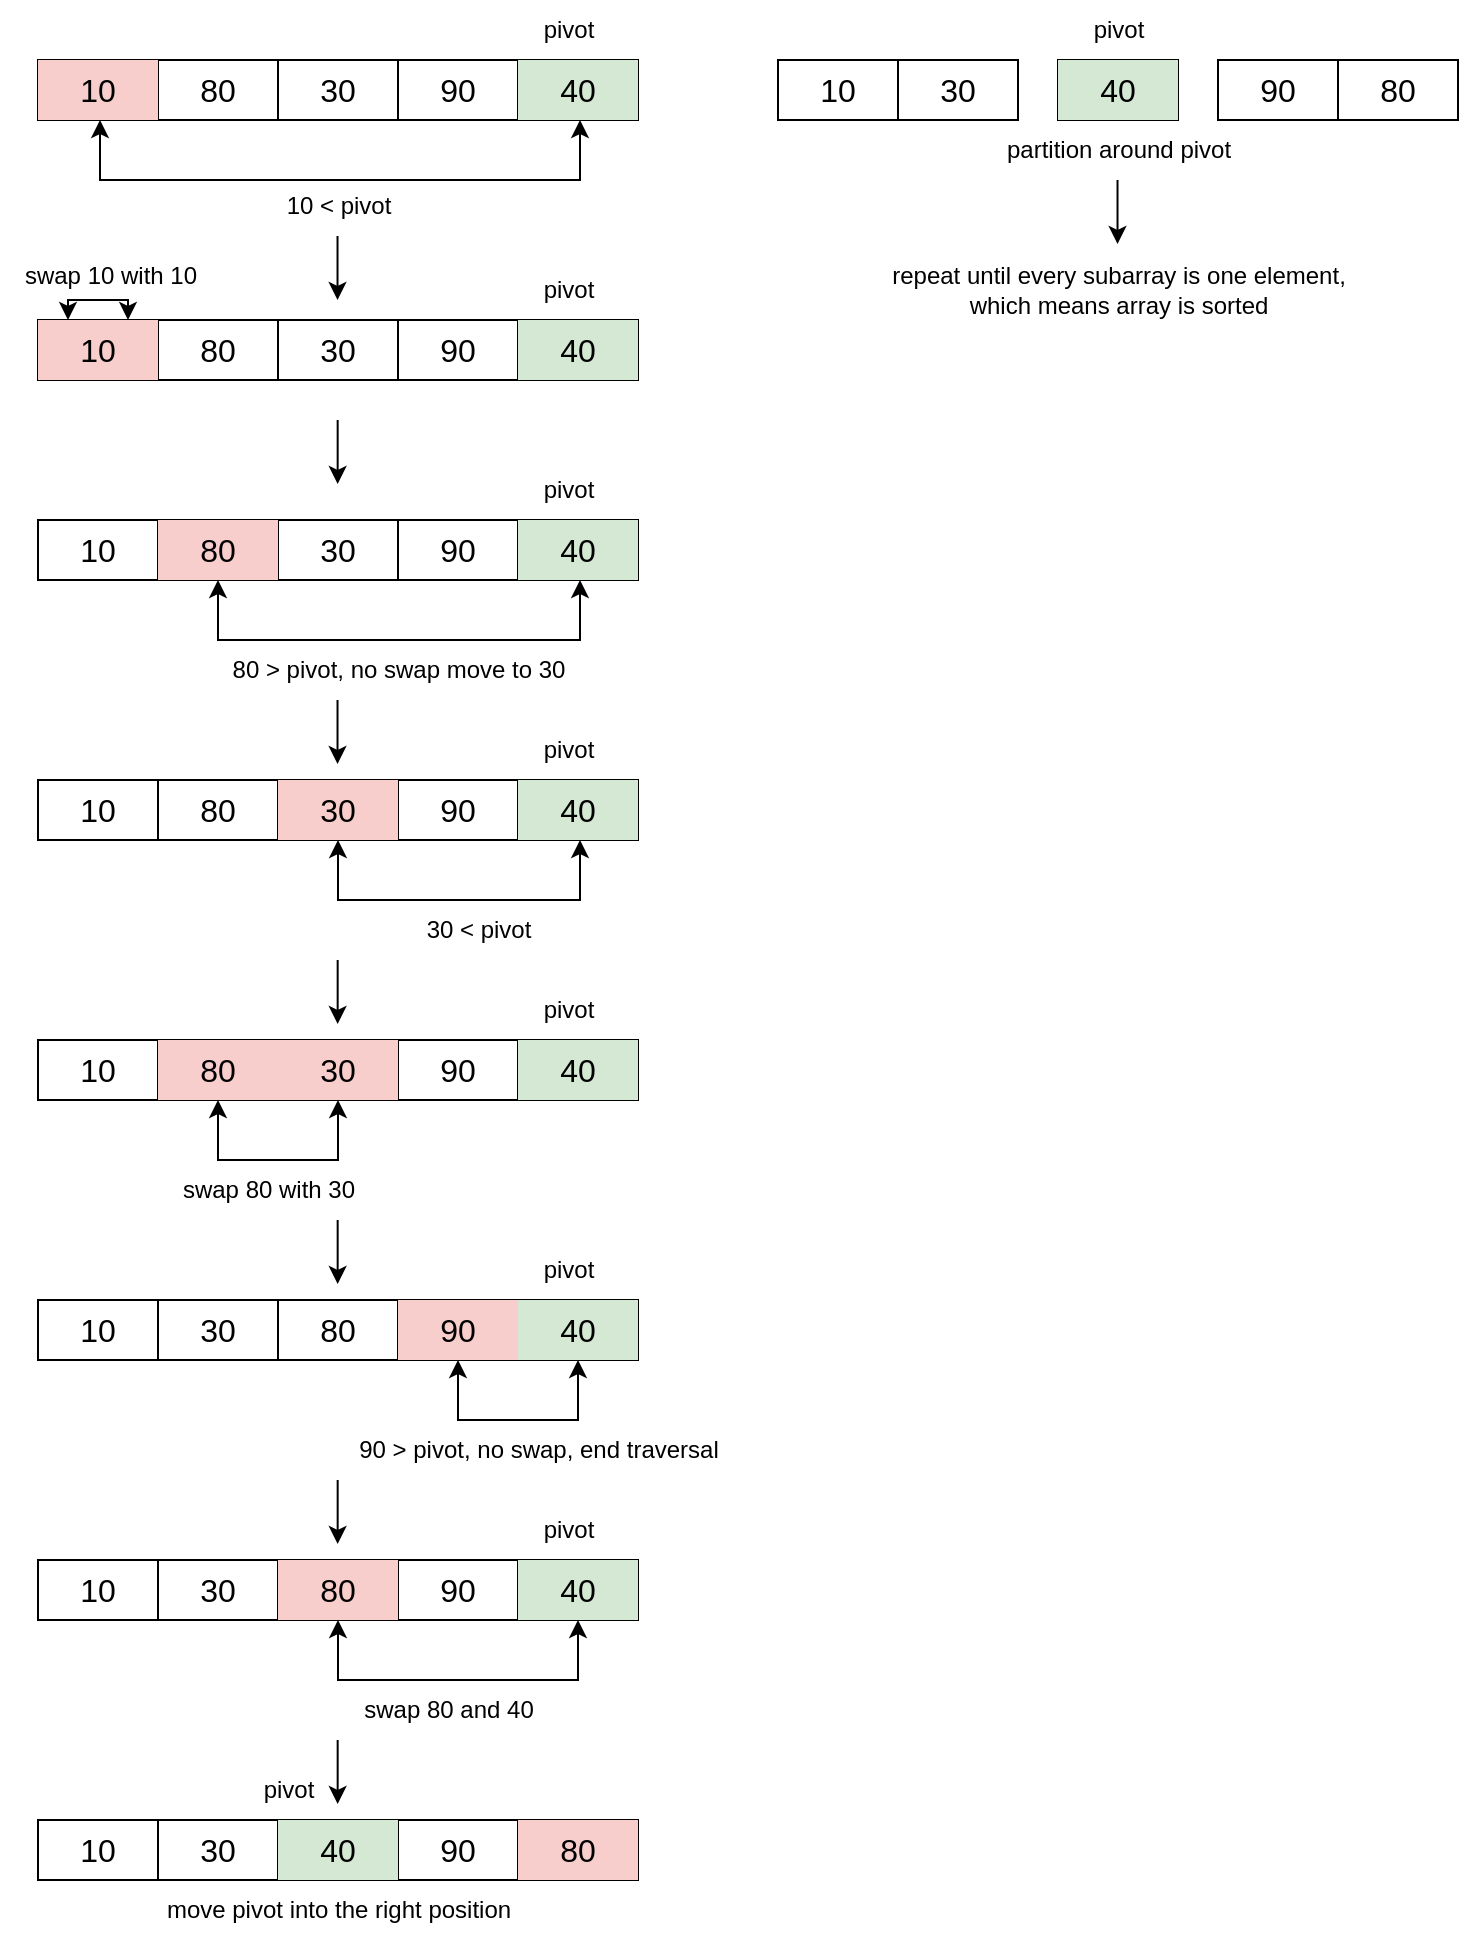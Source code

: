 <mxfile version="21.6.2" type="device" pages="4">
  <diagram name="quick sort" id="GqIrXlEnRs7PT3yzhENs">
    <mxGraphModel dx="1195" dy="657" grid="1" gridSize="10" guides="1" tooltips="1" connect="1" arrows="1" fold="1" page="0" pageScale="1" pageWidth="850" pageHeight="1100" math="0" shadow="0">
      <root>
        <mxCell id="0" />
        <mxCell id="1" parent="0" />
        <mxCell id="HQxPVEha5fOogR_vLur5-1" value="" style="shape=table;startSize=0;container=1;collapsible=0;childLayout=tableLayout;fontSize=16;" parent="1" vertex="1">
          <mxGeometry x="270" y="190" width="300" height="30" as="geometry" />
        </mxCell>
        <mxCell id="HQxPVEha5fOogR_vLur5-2" value="" style="shape=tableRow;horizontal=0;startSize=0;swimlaneHead=0;swimlaneBody=0;strokeColor=inherit;top=0;left=0;bottom=0;right=0;collapsible=0;dropTarget=0;fillColor=none;points=[[0,0.5],[1,0.5]];portConstraint=eastwest;fontSize=16;" parent="HQxPVEha5fOogR_vLur5-1" vertex="1">
          <mxGeometry width="300" height="30" as="geometry" />
        </mxCell>
        <mxCell id="HQxPVEha5fOogR_vLur5-15" value="10" style="shape=partialRectangle;html=1;whiteSpace=wrap;connectable=0;strokeColor=#b85450;overflow=hidden;fillColor=#f8cecc;top=0;left=0;bottom=0;right=0;pointerEvents=1;fontSize=16;" parent="HQxPVEha5fOogR_vLur5-2" vertex="1">
          <mxGeometry width="60" height="30" as="geometry">
            <mxRectangle width="60" height="30" as="alternateBounds" />
          </mxGeometry>
        </mxCell>
        <mxCell id="HQxPVEha5fOogR_vLur5-14" value="80" style="shape=partialRectangle;html=1;whiteSpace=wrap;connectable=0;strokeColor=inherit;overflow=hidden;fillColor=none;top=0;left=0;bottom=0;right=0;pointerEvents=1;fontSize=16;" parent="HQxPVEha5fOogR_vLur5-2" vertex="1">
          <mxGeometry x="60" width="60" height="30" as="geometry">
            <mxRectangle width="60" height="30" as="alternateBounds" />
          </mxGeometry>
        </mxCell>
        <mxCell id="HQxPVEha5fOogR_vLur5-3" value="30" style="shape=partialRectangle;html=1;whiteSpace=wrap;connectable=0;strokeColor=inherit;overflow=hidden;fillColor=none;top=0;left=0;bottom=0;right=0;pointerEvents=1;fontSize=16;" parent="HQxPVEha5fOogR_vLur5-2" vertex="1">
          <mxGeometry x="120" width="60" height="30" as="geometry">
            <mxRectangle width="60" height="30" as="alternateBounds" />
          </mxGeometry>
        </mxCell>
        <mxCell id="HQxPVEha5fOogR_vLur5-4" value="90" style="shape=partialRectangle;html=1;whiteSpace=wrap;connectable=0;strokeColor=inherit;overflow=hidden;fillColor=none;top=0;left=0;bottom=0;right=0;pointerEvents=1;fontSize=16;" parent="HQxPVEha5fOogR_vLur5-2" vertex="1">
          <mxGeometry x="180" width="60" height="30" as="geometry">
            <mxRectangle width="60" height="30" as="alternateBounds" />
          </mxGeometry>
        </mxCell>
        <mxCell id="HQxPVEha5fOogR_vLur5-5" value="40" style="shape=partialRectangle;html=1;whiteSpace=wrap;connectable=0;strokeColor=#82b366;overflow=hidden;fillColor=#d5e8d4;top=0;left=0;bottom=0;right=0;pointerEvents=1;fontSize=16;" parent="HQxPVEha5fOogR_vLur5-2" vertex="1">
          <mxGeometry x="240" width="60" height="30" as="geometry">
            <mxRectangle width="60" height="30" as="alternateBounds" />
          </mxGeometry>
        </mxCell>
        <mxCell id="HQxPVEha5fOogR_vLur5-17" value="" style="endArrow=classic;startArrow=classic;html=1;rounded=0;edgeStyle=orthogonalEdgeStyle;" parent="HQxPVEha5fOogR_vLur5-1" source="HQxPVEha5fOogR_vLur5-2" target="HQxPVEha5fOogR_vLur5-2" edge="1">
          <mxGeometry width="50" height="50" relative="1" as="geometry">
            <mxPoint x="270.7" y="30.0" as="sourcePoint" />
            <mxPoint x="25.0" y="31.2" as="targetPoint" />
            <Array as="points">
              <mxPoint x="271" y="60" />
              <mxPoint x="31" y="60" />
            </Array>
          </mxGeometry>
        </mxCell>
        <mxCell id="HQxPVEha5fOogR_vLur5-16" value="pivot" style="text;html=1;align=center;verticalAlign=middle;resizable=0;points=[];autosize=1;strokeColor=none;fillColor=none;" parent="1" vertex="1">
          <mxGeometry x="510" y="160" width="50" height="30" as="geometry" />
        </mxCell>
        <mxCell id="HQxPVEha5fOogR_vLur5-18" value="10 &amp;lt; pivot" style="text;html=1;align=center;verticalAlign=middle;resizable=0;points=[];autosize=1;strokeColor=none;fillColor=none;" parent="1" vertex="1">
          <mxGeometry x="380" y="248" width="80" height="30" as="geometry" />
        </mxCell>
        <mxCell id="HQxPVEha5fOogR_vLur5-19" value="" style="endArrow=classic;html=1;rounded=0;" parent="1" edge="1">
          <mxGeometry width="50" height="50" relative="1" as="geometry">
            <mxPoint x="419.76" y="278" as="sourcePoint" />
            <mxPoint x="419.76" y="310" as="targetPoint" />
          </mxGeometry>
        </mxCell>
        <mxCell id="HQxPVEha5fOogR_vLur5-20" value="" style="shape=table;startSize=0;container=1;collapsible=0;childLayout=tableLayout;fontSize=16;" parent="1" vertex="1">
          <mxGeometry x="270" y="320" width="300" height="30" as="geometry" />
        </mxCell>
        <mxCell id="HQxPVEha5fOogR_vLur5-21" value="" style="shape=tableRow;horizontal=0;startSize=0;swimlaneHead=0;swimlaneBody=0;strokeColor=inherit;top=0;left=0;bottom=0;right=0;collapsible=0;dropTarget=0;fillColor=none;points=[[0,0.5],[1,0.5]];portConstraint=eastwest;fontSize=16;" parent="HQxPVEha5fOogR_vLur5-20" vertex="1">
          <mxGeometry width="300" height="30" as="geometry" />
        </mxCell>
        <mxCell id="HQxPVEha5fOogR_vLur5-22" value="10" style="shape=partialRectangle;html=1;whiteSpace=wrap;connectable=0;strokeColor=#b85450;overflow=hidden;fillColor=#f8cecc;top=0;left=0;bottom=0;right=0;pointerEvents=1;fontSize=16;" parent="HQxPVEha5fOogR_vLur5-21" vertex="1">
          <mxGeometry width="60" height="30" as="geometry">
            <mxRectangle width="60" height="30" as="alternateBounds" />
          </mxGeometry>
        </mxCell>
        <mxCell id="HQxPVEha5fOogR_vLur5-23" value="80" style="shape=partialRectangle;html=1;whiteSpace=wrap;connectable=0;strokeColor=inherit;overflow=hidden;fillColor=none;top=0;left=0;bottom=0;right=0;pointerEvents=1;fontSize=16;" parent="HQxPVEha5fOogR_vLur5-21" vertex="1">
          <mxGeometry x="60" width="60" height="30" as="geometry">
            <mxRectangle width="60" height="30" as="alternateBounds" />
          </mxGeometry>
        </mxCell>
        <mxCell id="HQxPVEha5fOogR_vLur5-24" value="30" style="shape=partialRectangle;html=1;whiteSpace=wrap;connectable=0;strokeColor=inherit;overflow=hidden;fillColor=none;top=0;left=0;bottom=0;right=0;pointerEvents=1;fontSize=16;" parent="HQxPVEha5fOogR_vLur5-21" vertex="1">
          <mxGeometry x="120" width="60" height="30" as="geometry">
            <mxRectangle width="60" height="30" as="alternateBounds" />
          </mxGeometry>
        </mxCell>
        <mxCell id="HQxPVEha5fOogR_vLur5-25" value="90" style="shape=partialRectangle;html=1;whiteSpace=wrap;connectable=0;strokeColor=inherit;overflow=hidden;fillColor=none;top=0;left=0;bottom=0;right=0;pointerEvents=1;fontSize=16;" parent="HQxPVEha5fOogR_vLur5-21" vertex="1">
          <mxGeometry x="180" width="60" height="30" as="geometry">
            <mxRectangle width="60" height="30" as="alternateBounds" />
          </mxGeometry>
        </mxCell>
        <mxCell id="HQxPVEha5fOogR_vLur5-26" value="40" style="shape=partialRectangle;html=1;whiteSpace=wrap;connectable=0;strokeColor=#82b366;overflow=hidden;fillColor=#d5e8d4;top=0;left=0;bottom=0;right=0;pointerEvents=1;fontSize=16;" parent="HQxPVEha5fOogR_vLur5-21" vertex="1">
          <mxGeometry x="240" width="60" height="30" as="geometry">
            <mxRectangle width="60" height="30" as="alternateBounds" />
          </mxGeometry>
        </mxCell>
        <mxCell id="HQxPVEha5fOogR_vLur5-28" value="" style="endArrow=classic;startArrow=classic;html=1;rounded=0;edgeStyle=orthogonalEdgeStyle;" parent="HQxPVEha5fOogR_vLur5-20" source="HQxPVEha5fOogR_vLur5-21" target="HQxPVEha5fOogR_vLur5-21" edge="1">
          <mxGeometry width="50" height="50" relative="1" as="geometry">
            <mxPoint x="280.7" y="-90.0" as="sourcePoint" />
            <mxPoint x="41" y="-90" as="targetPoint" />
            <Array as="points">
              <mxPoint x="45" y="-10" />
              <mxPoint x="15" y="-10" />
            </Array>
          </mxGeometry>
        </mxCell>
        <mxCell id="HQxPVEha5fOogR_vLur5-27" value="swap 10 with 10" style="text;html=1;align=center;verticalAlign=middle;resizable=0;points=[];autosize=1;strokeColor=none;fillColor=none;" parent="1" vertex="1">
          <mxGeometry x="251" y="283" width="110" height="30" as="geometry" />
        </mxCell>
        <mxCell id="HQxPVEha5fOogR_vLur5-29" value="pivot" style="text;html=1;align=center;verticalAlign=middle;resizable=0;points=[];autosize=1;strokeColor=none;fillColor=none;" parent="1" vertex="1">
          <mxGeometry x="510" y="290" width="50" height="30" as="geometry" />
        </mxCell>
        <mxCell id="HQxPVEha5fOogR_vLur5-30" value="" style="shape=table;startSize=0;container=1;collapsible=0;childLayout=tableLayout;fontSize=16;" parent="1" vertex="1">
          <mxGeometry x="270" y="420" width="300" height="30" as="geometry" />
        </mxCell>
        <mxCell id="HQxPVEha5fOogR_vLur5-31" value="" style="shape=tableRow;horizontal=0;startSize=0;swimlaneHead=0;swimlaneBody=0;strokeColor=inherit;top=0;left=0;bottom=0;right=0;collapsible=0;dropTarget=0;fillColor=none;points=[[0,0.5],[1,0.5]];portConstraint=eastwest;fontSize=16;" parent="HQxPVEha5fOogR_vLur5-30" vertex="1">
          <mxGeometry width="300" height="30" as="geometry" />
        </mxCell>
        <mxCell id="HQxPVEha5fOogR_vLur5-32" value="10" style="shape=partialRectangle;html=1;whiteSpace=wrap;connectable=0;strokeColor=#b85450;overflow=hidden;fillColor=none;top=0;left=0;bottom=0;right=0;pointerEvents=1;fontSize=16;" parent="HQxPVEha5fOogR_vLur5-31" vertex="1">
          <mxGeometry width="60" height="30" as="geometry">
            <mxRectangle width="60" height="30" as="alternateBounds" />
          </mxGeometry>
        </mxCell>
        <mxCell id="HQxPVEha5fOogR_vLur5-33" value="80" style="shape=partialRectangle;html=1;whiteSpace=wrap;connectable=0;strokeColor=#b85450;overflow=hidden;fillColor=#f8cecc;top=0;left=0;bottom=0;right=0;pointerEvents=1;fontSize=16;" parent="HQxPVEha5fOogR_vLur5-31" vertex="1">
          <mxGeometry x="60" width="60" height="30" as="geometry">
            <mxRectangle width="60" height="30" as="alternateBounds" />
          </mxGeometry>
        </mxCell>
        <mxCell id="HQxPVEha5fOogR_vLur5-34" value="30" style="shape=partialRectangle;html=1;whiteSpace=wrap;connectable=0;strokeColor=inherit;overflow=hidden;fillColor=none;top=0;left=0;bottom=0;right=0;pointerEvents=1;fontSize=16;" parent="HQxPVEha5fOogR_vLur5-31" vertex="1">
          <mxGeometry x="120" width="60" height="30" as="geometry">
            <mxRectangle width="60" height="30" as="alternateBounds" />
          </mxGeometry>
        </mxCell>
        <mxCell id="HQxPVEha5fOogR_vLur5-35" value="90" style="shape=partialRectangle;html=1;whiteSpace=wrap;connectable=0;strokeColor=inherit;overflow=hidden;fillColor=none;top=0;left=0;bottom=0;right=0;pointerEvents=1;fontSize=16;" parent="HQxPVEha5fOogR_vLur5-31" vertex="1">
          <mxGeometry x="180" width="60" height="30" as="geometry">
            <mxRectangle width="60" height="30" as="alternateBounds" />
          </mxGeometry>
        </mxCell>
        <mxCell id="HQxPVEha5fOogR_vLur5-36" value="40" style="shape=partialRectangle;html=1;whiteSpace=wrap;connectable=0;strokeColor=#82b366;overflow=hidden;fillColor=#d5e8d4;top=0;left=0;bottom=0;right=0;pointerEvents=1;fontSize=16;" parent="HQxPVEha5fOogR_vLur5-31" vertex="1">
          <mxGeometry x="240" width="60" height="30" as="geometry">
            <mxRectangle width="60" height="30" as="alternateBounds" />
          </mxGeometry>
        </mxCell>
        <mxCell id="HQxPVEha5fOogR_vLur5-38" value="" style="endArrow=classic;startArrow=classic;html=1;rounded=0;edgeStyle=orthogonalEdgeStyle;" parent="HQxPVEha5fOogR_vLur5-30" source="HQxPVEha5fOogR_vLur5-31" target="HQxPVEha5fOogR_vLur5-31" edge="1">
          <mxGeometry width="50" height="50" relative="1" as="geometry">
            <mxPoint x="270.7" y="30" as="sourcePoint" />
            <mxPoint x="25.0" y="31.2" as="targetPoint" />
            <Array as="points">
              <mxPoint x="271" y="60" />
              <mxPoint x="90" y="60" />
            </Array>
          </mxGeometry>
        </mxCell>
        <mxCell id="HQxPVEha5fOogR_vLur5-37" value="pivot" style="text;html=1;align=center;verticalAlign=middle;resizable=0;points=[];autosize=1;strokeColor=none;fillColor=none;" parent="1" vertex="1">
          <mxGeometry x="510" y="390" width="50" height="30" as="geometry" />
        </mxCell>
        <mxCell id="HQxPVEha5fOogR_vLur5-39" value="80 &amp;gt; pivot, no swap move to 30" style="text;html=1;align=center;verticalAlign=middle;resizable=0;points=[];autosize=1;strokeColor=none;fillColor=none;" parent="1" vertex="1">
          <mxGeometry x="355" y="480" width="190" height="30" as="geometry" />
        </mxCell>
        <mxCell id="HQxPVEha5fOogR_vLur5-61" value="" style="shape=table;startSize=0;container=1;collapsible=0;childLayout=tableLayout;fontSize=16;" parent="1" vertex="1">
          <mxGeometry x="270" y="550" width="300" height="30" as="geometry" />
        </mxCell>
        <mxCell id="HQxPVEha5fOogR_vLur5-62" value="" style="shape=tableRow;horizontal=0;startSize=0;swimlaneHead=0;swimlaneBody=0;strokeColor=inherit;top=0;left=0;bottom=0;right=0;collapsible=0;dropTarget=0;fillColor=none;points=[[0,0.5],[1,0.5]];portConstraint=eastwest;fontSize=16;" parent="HQxPVEha5fOogR_vLur5-61" vertex="1">
          <mxGeometry width="300" height="30" as="geometry" />
        </mxCell>
        <mxCell id="HQxPVEha5fOogR_vLur5-63" value="10" style="shape=partialRectangle;html=1;whiteSpace=wrap;connectable=0;strokeColor=#b85450;overflow=hidden;fillColor=none;top=0;left=0;bottom=0;right=0;pointerEvents=1;fontSize=16;" parent="HQxPVEha5fOogR_vLur5-62" vertex="1">
          <mxGeometry width="60" height="30" as="geometry">
            <mxRectangle width="60" height="30" as="alternateBounds" />
          </mxGeometry>
        </mxCell>
        <mxCell id="HQxPVEha5fOogR_vLur5-64" value="80" style="shape=partialRectangle;html=1;whiteSpace=wrap;connectable=0;strokeColor=#b85450;overflow=hidden;fillColor=none;top=0;left=0;bottom=0;right=0;pointerEvents=1;fontSize=16;" parent="HQxPVEha5fOogR_vLur5-62" vertex="1">
          <mxGeometry x="60" width="60" height="30" as="geometry">
            <mxRectangle width="60" height="30" as="alternateBounds" />
          </mxGeometry>
        </mxCell>
        <mxCell id="HQxPVEha5fOogR_vLur5-65" value="30" style="shape=partialRectangle;html=1;whiteSpace=wrap;connectable=0;strokeColor=#b85450;overflow=hidden;fillColor=#f8cecc;top=0;left=0;bottom=0;right=0;pointerEvents=1;fontSize=16;" parent="HQxPVEha5fOogR_vLur5-62" vertex="1">
          <mxGeometry x="120" width="60" height="30" as="geometry">
            <mxRectangle width="60" height="30" as="alternateBounds" />
          </mxGeometry>
        </mxCell>
        <mxCell id="HQxPVEha5fOogR_vLur5-66" value="90" style="shape=partialRectangle;html=1;whiteSpace=wrap;connectable=0;strokeColor=inherit;overflow=hidden;fillColor=none;top=0;left=0;bottom=0;right=0;pointerEvents=1;fontSize=16;" parent="HQxPVEha5fOogR_vLur5-62" vertex="1">
          <mxGeometry x="180" width="60" height="30" as="geometry">
            <mxRectangle width="60" height="30" as="alternateBounds" />
          </mxGeometry>
        </mxCell>
        <mxCell id="HQxPVEha5fOogR_vLur5-67" value="40" style="shape=partialRectangle;html=1;whiteSpace=wrap;connectable=0;strokeColor=#82b366;overflow=hidden;fillColor=#d5e8d4;top=0;left=0;bottom=0;right=0;pointerEvents=1;fontSize=16;" parent="HQxPVEha5fOogR_vLur5-62" vertex="1">
          <mxGeometry x="240" width="60" height="30" as="geometry">
            <mxRectangle width="60" height="30" as="alternateBounds" />
          </mxGeometry>
        </mxCell>
        <mxCell id="HQxPVEha5fOogR_vLur5-68" value="" style="endArrow=classic;startArrow=classic;html=1;rounded=0;edgeStyle=orthogonalEdgeStyle;" parent="HQxPVEha5fOogR_vLur5-61" source="HQxPVEha5fOogR_vLur5-62" target="HQxPVEha5fOogR_vLur5-62" edge="1">
          <mxGeometry width="50" height="50" relative="1" as="geometry">
            <mxPoint x="270.7" y="30" as="sourcePoint" />
            <mxPoint x="25.0" y="31.2" as="targetPoint" />
            <Array as="points">
              <mxPoint x="271" y="60" />
              <mxPoint x="150" y="60" />
            </Array>
          </mxGeometry>
        </mxCell>
        <mxCell id="HQxPVEha5fOogR_vLur5-69" value="pivot" style="text;html=1;align=center;verticalAlign=middle;resizable=0;points=[];autosize=1;strokeColor=none;fillColor=none;" parent="1" vertex="1">
          <mxGeometry x="510" y="520" width="50" height="30" as="geometry" />
        </mxCell>
        <mxCell id="HQxPVEha5fOogR_vLur5-70" value="30 &amp;lt; pivot" style="text;html=1;align=center;verticalAlign=middle;resizable=0;points=[];autosize=1;strokeColor=none;fillColor=none;" parent="1" vertex="1">
          <mxGeometry x="450" y="610" width="80" height="30" as="geometry" />
        </mxCell>
        <mxCell id="HQxPVEha5fOogR_vLur5-71" value="" style="endArrow=classic;html=1;rounded=0;" parent="1" edge="1">
          <mxGeometry width="50" height="50" relative="1" as="geometry">
            <mxPoint x="419.83" y="370" as="sourcePoint" />
            <mxPoint x="419.83" y="402" as="targetPoint" />
          </mxGeometry>
        </mxCell>
        <mxCell id="HQxPVEha5fOogR_vLur5-72" value="" style="endArrow=classic;html=1;rounded=0;" parent="1" edge="1">
          <mxGeometry width="50" height="50" relative="1" as="geometry">
            <mxPoint x="419.76" y="510" as="sourcePoint" />
            <mxPoint x="419.76" y="542" as="targetPoint" />
          </mxGeometry>
        </mxCell>
        <mxCell id="HQxPVEha5fOogR_vLur5-73" value="" style="shape=table;startSize=0;container=1;collapsible=0;childLayout=tableLayout;fontSize=16;" parent="1" vertex="1">
          <mxGeometry x="270" y="680" width="300" height="30" as="geometry" />
        </mxCell>
        <mxCell id="HQxPVEha5fOogR_vLur5-74" value="" style="shape=tableRow;horizontal=0;startSize=0;swimlaneHead=0;swimlaneBody=0;strokeColor=inherit;top=0;left=0;bottom=0;right=0;collapsible=0;dropTarget=0;fillColor=none;points=[[0,0.5],[1,0.5]];portConstraint=eastwest;fontSize=16;" parent="HQxPVEha5fOogR_vLur5-73" vertex="1">
          <mxGeometry width="300" height="30" as="geometry" />
        </mxCell>
        <mxCell id="HQxPVEha5fOogR_vLur5-75" value="10" style="shape=partialRectangle;html=1;whiteSpace=wrap;connectable=0;strokeColor=#b85450;overflow=hidden;fillColor=none;top=0;left=0;bottom=0;right=0;pointerEvents=1;fontSize=16;" parent="HQxPVEha5fOogR_vLur5-74" vertex="1">
          <mxGeometry width="60" height="30" as="geometry">
            <mxRectangle width="60" height="30" as="alternateBounds" />
          </mxGeometry>
        </mxCell>
        <mxCell id="HQxPVEha5fOogR_vLur5-76" value="80" style="shape=partialRectangle;html=1;whiteSpace=wrap;connectable=0;strokeColor=#b85450;overflow=hidden;fillColor=#f8cecc;top=0;left=0;bottom=0;right=0;pointerEvents=1;fontSize=16;" parent="HQxPVEha5fOogR_vLur5-74" vertex="1">
          <mxGeometry x="60" width="60" height="30" as="geometry">
            <mxRectangle width="60" height="30" as="alternateBounds" />
          </mxGeometry>
        </mxCell>
        <mxCell id="HQxPVEha5fOogR_vLur5-77" value="30" style="shape=partialRectangle;html=1;whiteSpace=wrap;connectable=0;strokeColor=#b85450;overflow=hidden;fillColor=#f8cecc;top=0;left=0;bottom=0;right=0;pointerEvents=1;fontSize=16;" parent="HQxPVEha5fOogR_vLur5-74" vertex="1">
          <mxGeometry x="120" width="60" height="30" as="geometry">
            <mxRectangle width="60" height="30" as="alternateBounds" />
          </mxGeometry>
        </mxCell>
        <mxCell id="HQxPVEha5fOogR_vLur5-78" value="90" style="shape=partialRectangle;html=1;whiteSpace=wrap;connectable=0;strokeColor=inherit;overflow=hidden;fillColor=none;top=0;left=0;bottom=0;right=0;pointerEvents=1;fontSize=16;" parent="HQxPVEha5fOogR_vLur5-74" vertex="1">
          <mxGeometry x="180" width="60" height="30" as="geometry">
            <mxRectangle width="60" height="30" as="alternateBounds" />
          </mxGeometry>
        </mxCell>
        <mxCell id="HQxPVEha5fOogR_vLur5-79" value="40" style="shape=partialRectangle;html=1;whiteSpace=wrap;connectable=0;strokeColor=#82b366;overflow=hidden;fillColor=#d5e8d4;top=0;left=0;bottom=0;right=0;pointerEvents=1;fontSize=16;" parent="HQxPVEha5fOogR_vLur5-74" vertex="1">
          <mxGeometry x="240" width="60" height="30" as="geometry">
            <mxRectangle width="60" height="30" as="alternateBounds" />
          </mxGeometry>
        </mxCell>
        <mxCell id="HQxPVEha5fOogR_vLur5-80" value="" style="endArrow=classic;startArrow=classic;html=1;rounded=0;edgeStyle=orthogonalEdgeStyle;" parent="HQxPVEha5fOogR_vLur5-73" source="HQxPVEha5fOogR_vLur5-74" target="HQxPVEha5fOogR_vLur5-74" edge="1">
          <mxGeometry width="50" height="50" relative="1" as="geometry">
            <mxPoint x="270.7" y="30" as="sourcePoint" />
            <mxPoint x="25.0" y="31.2" as="targetPoint" />
            <Array as="points">
              <mxPoint x="150" y="60" />
              <mxPoint x="90" y="60" />
            </Array>
          </mxGeometry>
        </mxCell>
        <mxCell id="HQxPVEha5fOogR_vLur5-81" value="pivot" style="text;html=1;align=center;verticalAlign=middle;resizable=0;points=[];autosize=1;strokeColor=none;fillColor=none;" parent="1" vertex="1">
          <mxGeometry x="510" y="650" width="50" height="30" as="geometry" />
        </mxCell>
        <mxCell id="HQxPVEha5fOogR_vLur5-82" value="swap 80 with 30" style="text;html=1;align=center;verticalAlign=middle;resizable=0;points=[];autosize=1;strokeColor=none;fillColor=none;" parent="1" vertex="1">
          <mxGeometry x="330" y="740" width="110" height="30" as="geometry" />
        </mxCell>
        <mxCell id="HQxPVEha5fOogR_vLur5-83" value="" style="endArrow=classic;html=1;rounded=0;" parent="1" edge="1">
          <mxGeometry width="50" height="50" relative="1" as="geometry">
            <mxPoint x="419.83" y="640" as="sourcePoint" />
            <mxPoint x="419.83" y="672" as="targetPoint" />
          </mxGeometry>
        </mxCell>
        <mxCell id="HQxPVEha5fOogR_vLur5-84" value="" style="shape=table;startSize=0;container=1;collapsible=0;childLayout=tableLayout;fontSize=16;" parent="1" vertex="1">
          <mxGeometry x="270" y="810" width="300" height="30" as="geometry" />
        </mxCell>
        <mxCell id="HQxPVEha5fOogR_vLur5-85" value="" style="shape=tableRow;horizontal=0;startSize=0;swimlaneHead=0;swimlaneBody=0;strokeColor=inherit;top=0;left=0;bottom=0;right=0;collapsible=0;dropTarget=0;fillColor=none;points=[[0,0.5],[1,0.5]];portConstraint=eastwest;fontSize=16;" parent="HQxPVEha5fOogR_vLur5-84" vertex="1">
          <mxGeometry width="300" height="30" as="geometry" />
        </mxCell>
        <mxCell id="HQxPVEha5fOogR_vLur5-86" value="10" style="shape=partialRectangle;html=1;whiteSpace=wrap;connectable=0;strokeColor=#b85450;overflow=hidden;fillColor=none;top=0;left=0;bottom=0;right=0;pointerEvents=1;fontSize=16;" parent="HQxPVEha5fOogR_vLur5-85" vertex="1">
          <mxGeometry width="60" height="30" as="geometry">
            <mxRectangle width="60" height="30" as="alternateBounds" />
          </mxGeometry>
        </mxCell>
        <mxCell id="HQxPVEha5fOogR_vLur5-87" value="30" style="shape=partialRectangle;html=1;whiteSpace=wrap;connectable=0;strokeColor=#b85450;overflow=hidden;fillColor=none;top=0;left=0;bottom=0;right=0;pointerEvents=1;fontSize=16;" parent="HQxPVEha5fOogR_vLur5-85" vertex="1">
          <mxGeometry x="60" width="60" height="30" as="geometry">
            <mxRectangle width="60" height="30" as="alternateBounds" />
          </mxGeometry>
        </mxCell>
        <mxCell id="HQxPVEha5fOogR_vLur5-88" value="80" style="shape=partialRectangle;html=1;whiteSpace=wrap;connectable=0;strokeColor=#b85450;overflow=hidden;fillColor=none;top=0;left=0;bottom=0;right=0;pointerEvents=1;fontSize=16;" parent="HQxPVEha5fOogR_vLur5-85" vertex="1">
          <mxGeometry x="120" width="60" height="30" as="geometry">
            <mxRectangle width="60" height="30" as="alternateBounds" />
          </mxGeometry>
        </mxCell>
        <mxCell id="HQxPVEha5fOogR_vLur5-89" value="90" style="shape=partialRectangle;html=1;whiteSpace=wrap;connectable=0;strokeColor=#b85450;overflow=hidden;fillColor=#f8cecc;top=0;left=0;bottom=0;right=0;pointerEvents=1;fontSize=16;" parent="HQxPVEha5fOogR_vLur5-85" vertex="1">
          <mxGeometry x="180" width="60" height="30" as="geometry">
            <mxRectangle width="60" height="30" as="alternateBounds" />
          </mxGeometry>
        </mxCell>
        <mxCell id="HQxPVEha5fOogR_vLur5-90" value="40" style="shape=partialRectangle;html=1;whiteSpace=wrap;connectable=0;strokeColor=#82b366;overflow=hidden;fillColor=#d5e8d4;top=0;left=0;bottom=0;right=0;pointerEvents=1;fontSize=16;" parent="HQxPVEha5fOogR_vLur5-85" vertex="1">
          <mxGeometry x="240" width="60" height="30" as="geometry">
            <mxRectangle width="60" height="30" as="alternateBounds" />
          </mxGeometry>
        </mxCell>
        <mxCell id="HQxPVEha5fOogR_vLur5-91" value="" style="endArrow=classic;startArrow=classic;html=1;rounded=0;edgeStyle=orthogonalEdgeStyle;" parent="HQxPVEha5fOogR_vLur5-84" source="HQxPVEha5fOogR_vLur5-85" target="HQxPVEha5fOogR_vLur5-85" edge="1">
          <mxGeometry width="50" height="50" relative="1" as="geometry">
            <mxPoint x="270.7" y="30" as="sourcePoint" />
            <mxPoint x="25.0" y="31.2" as="targetPoint" />
            <Array as="points">
              <mxPoint x="270" y="60" />
              <mxPoint x="210" y="60" />
            </Array>
          </mxGeometry>
        </mxCell>
        <mxCell id="HQxPVEha5fOogR_vLur5-92" value="pivot" style="text;html=1;align=center;verticalAlign=middle;resizable=0;points=[];autosize=1;strokeColor=none;fillColor=none;" parent="1" vertex="1">
          <mxGeometry x="510" y="780" width="50" height="30" as="geometry" />
        </mxCell>
        <mxCell id="HQxPVEha5fOogR_vLur5-93" value="90 &amp;gt; pivot, no swap, end traversal" style="text;html=1;align=center;verticalAlign=middle;resizable=0;points=[];autosize=1;strokeColor=none;fillColor=none;" parent="1" vertex="1">
          <mxGeometry x="420" y="870" width="200" height="30" as="geometry" />
        </mxCell>
        <mxCell id="HQxPVEha5fOogR_vLur5-94" value="" style="endArrow=classic;html=1;rounded=0;" parent="1" edge="1">
          <mxGeometry width="50" height="50" relative="1" as="geometry">
            <mxPoint x="419.83" y="770" as="sourcePoint" />
            <mxPoint x="419.83" y="802" as="targetPoint" />
          </mxGeometry>
        </mxCell>
        <mxCell id="HQxPVEha5fOogR_vLur5-95" value="" style="shape=table;startSize=0;container=1;collapsible=0;childLayout=tableLayout;fontSize=16;" parent="1" vertex="1">
          <mxGeometry x="270" y="940" width="300" height="30" as="geometry" />
        </mxCell>
        <mxCell id="HQxPVEha5fOogR_vLur5-96" value="" style="shape=tableRow;horizontal=0;startSize=0;swimlaneHead=0;swimlaneBody=0;strokeColor=inherit;top=0;left=0;bottom=0;right=0;collapsible=0;dropTarget=0;fillColor=none;points=[[0,0.5],[1,0.5]];portConstraint=eastwest;fontSize=16;" parent="HQxPVEha5fOogR_vLur5-95" vertex="1">
          <mxGeometry width="300" height="30" as="geometry" />
        </mxCell>
        <mxCell id="HQxPVEha5fOogR_vLur5-97" value="10" style="shape=partialRectangle;html=1;whiteSpace=wrap;connectable=0;strokeColor=#b85450;overflow=hidden;fillColor=none;top=0;left=0;bottom=0;right=0;pointerEvents=1;fontSize=16;" parent="HQxPVEha5fOogR_vLur5-96" vertex="1">
          <mxGeometry width="60" height="30" as="geometry">
            <mxRectangle width="60" height="30" as="alternateBounds" />
          </mxGeometry>
        </mxCell>
        <mxCell id="HQxPVEha5fOogR_vLur5-98" value="30" style="shape=partialRectangle;html=1;whiteSpace=wrap;connectable=0;strokeColor=#b85450;overflow=hidden;fillColor=none;top=0;left=0;bottom=0;right=0;pointerEvents=1;fontSize=16;" parent="HQxPVEha5fOogR_vLur5-96" vertex="1">
          <mxGeometry x="60" width="60" height="30" as="geometry">
            <mxRectangle width="60" height="30" as="alternateBounds" />
          </mxGeometry>
        </mxCell>
        <mxCell id="HQxPVEha5fOogR_vLur5-99" value="80" style="shape=partialRectangle;html=1;whiteSpace=wrap;connectable=0;strokeColor=#b85450;overflow=hidden;fillColor=#f8cecc;top=0;left=0;bottom=0;right=0;pointerEvents=1;fontSize=16;" parent="HQxPVEha5fOogR_vLur5-96" vertex="1">
          <mxGeometry x="120" width="60" height="30" as="geometry">
            <mxRectangle width="60" height="30" as="alternateBounds" />
          </mxGeometry>
        </mxCell>
        <mxCell id="HQxPVEha5fOogR_vLur5-100" value="90" style="shape=partialRectangle;html=1;whiteSpace=wrap;connectable=0;strokeColor=#b85450;overflow=hidden;fillColor=none;top=0;left=0;bottom=0;right=0;pointerEvents=1;fontSize=16;" parent="HQxPVEha5fOogR_vLur5-96" vertex="1">
          <mxGeometry x="180" width="60" height="30" as="geometry">
            <mxRectangle width="60" height="30" as="alternateBounds" />
          </mxGeometry>
        </mxCell>
        <mxCell id="HQxPVEha5fOogR_vLur5-101" value="40" style="shape=partialRectangle;html=1;whiteSpace=wrap;connectable=0;strokeColor=#82b366;overflow=hidden;fillColor=#d5e8d4;top=0;left=0;bottom=0;right=0;pointerEvents=1;fontSize=16;" parent="HQxPVEha5fOogR_vLur5-96" vertex="1">
          <mxGeometry x="240" width="60" height="30" as="geometry">
            <mxRectangle width="60" height="30" as="alternateBounds" />
          </mxGeometry>
        </mxCell>
        <mxCell id="HQxPVEha5fOogR_vLur5-102" value="" style="endArrow=classic;startArrow=classic;html=1;rounded=0;edgeStyle=orthogonalEdgeStyle;" parent="HQxPVEha5fOogR_vLur5-95" source="HQxPVEha5fOogR_vLur5-96" target="HQxPVEha5fOogR_vLur5-96" edge="1">
          <mxGeometry width="50" height="50" relative="1" as="geometry">
            <mxPoint x="270.7" y="30" as="sourcePoint" />
            <mxPoint x="25.0" y="31.2" as="targetPoint" />
            <Array as="points">
              <mxPoint x="270" y="60" />
              <mxPoint x="150" y="60" />
            </Array>
          </mxGeometry>
        </mxCell>
        <mxCell id="HQxPVEha5fOogR_vLur5-103" value="pivot" style="text;html=1;align=center;verticalAlign=middle;resizable=0;points=[];autosize=1;strokeColor=none;fillColor=none;" parent="1" vertex="1">
          <mxGeometry x="510" y="910" width="50" height="30" as="geometry" />
        </mxCell>
        <mxCell id="HQxPVEha5fOogR_vLur5-104" value="swap 80 and 40" style="text;html=1;align=center;verticalAlign=middle;resizable=0;points=[];autosize=1;strokeColor=none;fillColor=none;" parent="1" vertex="1">
          <mxGeometry x="420" y="1000" width="110" height="30" as="geometry" />
        </mxCell>
        <mxCell id="HQxPVEha5fOogR_vLur5-105" value="" style="endArrow=classic;html=1;rounded=0;" parent="1" edge="1">
          <mxGeometry width="50" height="50" relative="1" as="geometry">
            <mxPoint x="419.83" y="900" as="sourcePoint" />
            <mxPoint x="419.83" y="932" as="targetPoint" />
          </mxGeometry>
        </mxCell>
        <mxCell id="HQxPVEha5fOogR_vLur5-106" value="" style="shape=table;startSize=0;container=1;collapsible=0;childLayout=tableLayout;fontSize=16;" parent="1" vertex="1">
          <mxGeometry x="270" y="1070" width="300" height="30" as="geometry" />
        </mxCell>
        <mxCell id="HQxPVEha5fOogR_vLur5-107" value="" style="shape=tableRow;horizontal=0;startSize=0;swimlaneHead=0;swimlaneBody=0;strokeColor=inherit;top=0;left=0;bottom=0;right=0;collapsible=0;dropTarget=0;fillColor=none;points=[[0,0.5],[1,0.5]];portConstraint=eastwest;fontSize=16;" parent="HQxPVEha5fOogR_vLur5-106" vertex="1">
          <mxGeometry width="300" height="30" as="geometry" />
        </mxCell>
        <mxCell id="HQxPVEha5fOogR_vLur5-108" value="10" style="shape=partialRectangle;html=1;whiteSpace=wrap;connectable=0;strokeColor=#b85450;overflow=hidden;fillColor=none;top=0;left=0;bottom=0;right=0;pointerEvents=1;fontSize=16;" parent="HQxPVEha5fOogR_vLur5-107" vertex="1">
          <mxGeometry width="60" height="30" as="geometry">
            <mxRectangle width="60" height="30" as="alternateBounds" />
          </mxGeometry>
        </mxCell>
        <mxCell id="HQxPVEha5fOogR_vLur5-109" value="30" style="shape=partialRectangle;html=1;whiteSpace=wrap;connectable=0;strokeColor=#b85450;overflow=hidden;fillColor=none;top=0;left=0;bottom=0;right=0;pointerEvents=1;fontSize=16;" parent="HQxPVEha5fOogR_vLur5-107" vertex="1">
          <mxGeometry x="60" width="60" height="30" as="geometry">
            <mxRectangle width="60" height="30" as="alternateBounds" />
          </mxGeometry>
        </mxCell>
        <mxCell id="HQxPVEha5fOogR_vLur5-110" value="40" style="shape=partialRectangle;html=1;whiteSpace=wrap;connectable=0;strokeColor=#82b366;overflow=hidden;fillColor=#d5e8d4;top=0;left=0;bottom=0;right=0;pointerEvents=1;fontSize=16;" parent="HQxPVEha5fOogR_vLur5-107" vertex="1">
          <mxGeometry x="120" width="60" height="30" as="geometry">
            <mxRectangle width="60" height="30" as="alternateBounds" />
          </mxGeometry>
        </mxCell>
        <mxCell id="HQxPVEha5fOogR_vLur5-111" value="90" style="shape=partialRectangle;html=1;whiteSpace=wrap;connectable=0;strokeColor=#b85450;overflow=hidden;fillColor=none;top=0;left=0;bottom=0;right=0;pointerEvents=1;fontSize=16;" parent="HQxPVEha5fOogR_vLur5-107" vertex="1">
          <mxGeometry x="180" width="60" height="30" as="geometry">
            <mxRectangle width="60" height="30" as="alternateBounds" />
          </mxGeometry>
        </mxCell>
        <mxCell id="HQxPVEha5fOogR_vLur5-112" value="80" style="shape=partialRectangle;html=1;whiteSpace=wrap;connectable=0;strokeColor=#b85450;overflow=hidden;fillColor=#f8cecc;top=0;left=0;bottom=0;right=0;pointerEvents=1;fontSize=16;" parent="HQxPVEha5fOogR_vLur5-107" vertex="1">
          <mxGeometry x="240" width="60" height="30" as="geometry">
            <mxRectangle width="60" height="30" as="alternateBounds" />
          </mxGeometry>
        </mxCell>
        <mxCell id="HQxPVEha5fOogR_vLur5-114" value="pivot" style="text;html=1;align=center;verticalAlign=middle;resizable=0;points=[];autosize=1;strokeColor=none;fillColor=none;" parent="1" vertex="1">
          <mxGeometry x="370" y="1040" width="50" height="30" as="geometry" />
        </mxCell>
        <mxCell id="HQxPVEha5fOogR_vLur5-115" value="move pivot into the right position" style="text;html=1;align=center;verticalAlign=middle;resizable=0;points=[];autosize=1;strokeColor=none;fillColor=none;" parent="1" vertex="1">
          <mxGeometry x="320" y="1100" width="200" height="30" as="geometry" />
        </mxCell>
        <mxCell id="HQxPVEha5fOogR_vLur5-116" value="" style="endArrow=classic;html=1;rounded=0;" parent="1" edge="1">
          <mxGeometry width="50" height="50" relative="1" as="geometry">
            <mxPoint x="419.83" y="1030" as="sourcePoint" />
            <mxPoint x="419.83" y="1062" as="targetPoint" />
          </mxGeometry>
        </mxCell>
        <mxCell id="g3xg0_0Gdwyao786pOVB-1" value="" style="shape=table;startSize=0;container=1;collapsible=0;childLayout=tableLayout;fontSize=16;" vertex="1" parent="1">
          <mxGeometry x="640" y="190" width="120" height="30" as="geometry" />
        </mxCell>
        <mxCell id="g3xg0_0Gdwyao786pOVB-2" value="" style="shape=tableRow;horizontal=0;startSize=0;swimlaneHead=0;swimlaneBody=0;strokeColor=inherit;top=0;left=0;bottom=0;right=0;collapsible=0;dropTarget=0;fillColor=none;points=[[0,0.5],[1,0.5]];portConstraint=eastwest;fontSize=16;" vertex="1" parent="g3xg0_0Gdwyao786pOVB-1">
          <mxGeometry width="120" height="30" as="geometry" />
        </mxCell>
        <mxCell id="g3xg0_0Gdwyao786pOVB-3" value="10" style="shape=partialRectangle;html=1;whiteSpace=wrap;connectable=0;strokeColor=#b85450;overflow=hidden;fillColor=none;top=0;left=0;bottom=0;right=0;pointerEvents=1;fontSize=16;" vertex="1" parent="g3xg0_0Gdwyao786pOVB-2">
          <mxGeometry width="60" height="30" as="geometry">
            <mxRectangle width="60" height="30" as="alternateBounds" />
          </mxGeometry>
        </mxCell>
        <mxCell id="g3xg0_0Gdwyao786pOVB-4" value="30" style="shape=partialRectangle;html=1;whiteSpace=wrap;connectable=0;strokeColor=#b85450;overflow=hidden;fillColor=none;top=0;left=0;bottom=0;right=0;pointerEvents=1;fontSize=16;" vertex="1" parent="g3xg0_0Gdwyao786pOVB-2">
          <mxGeometry x="60" width="60" height="30" as="geometry">
            <mxRectangle width="60" height="30" as="alternateBounds" />
          </mxGeometry>
        </mxCell>
        <mxCell id="g3xg0_0Gdwyao786pOVB-8" value="partition around pivot" style="text;html=1;align=center;verticalAlign=middle;resizable=0;points=[];autosize=1;strokeColor=none;fillColor=none;" vertex="1" parent="1">
          <mxGeometry x="740" y="220" width="140" height="30" as="geometry" />
        </mxCell>
        <mxCell id="g3xg0_0Gdwyao786pOVB-17" value="" style="shape=table;startSize=0;container=1;collapsible=0;childLayout=tableLayout;fontSize=16;" vertex="1" parent="1">
          <mxGeometry x="780" y="190" width="60" height="30" as="geometry" />
        </mxCell>
        <mxCell id="g3xg0_0Gdwyao786pOVB-18" value="" style="shape=tableRow;horizontal=0;startSize=0;swimlaneHead=0;swimlaneBody=0;strokeColor=inherit;top=0;left=0;bottom=0;right=0;collapsible=0;dropTarget=0;fillColor=none;points=[[0,0.5],[1,0.5]];portConstraint=eastwest;fontSize=16;" vertex="1" parent="g3xg0_0Gdwyao786pOVB-17">
          <mxGeometry width="60" height="30" as="geometry" />
        </mxCell>
        <mxCell id="g3xg0_0Gdwyao786pOVB-21" value="40" style="shape=partialRectangle;html=1;whiteSpace=wrap;connectable=0;strokeColor=#82b366;overflow=hidden;fillColor=#d5e8d4;top=0;left=0;bottom=0;right=0;pointerEvents=1;fontSize=16;" vertex="1" parent="g3xg0_0Gdwyao786pOVB-18">
          <mxGeometry width="60" height="30" as="geometry">
            <mxRectangle width="60" height="30" as="alternateBounds" />
          </mxGeometry>
        </mxCell>
        <mxCell id="g3xg0_0Gdwyao786pOVB-25" value="" style="shape=table;startSize=0;container=1;collapsible=0;childLayout=tableLayout;fontSize=16;" vertex="1" parent="1">
          <mxGeometry x="860" y="190" width="120" height="30" as="geometry" />
        </mxCell>
        <mxCell id="g3xg0_0Gdwyao786pOVB-26" value="" style="shape=tableRow;horizontal=0;startSize=0;swimlaneHead=0;swimlaneBody=0;strokeColor=inherit;top=0;left=0;bottom=0;right=0;collapsible=0;dropTarget=0;fillColor=none;points=[[0,0.5],[1,0.5]];portConstraint=eastwest;fontSize=16;" vertex="1" parent="g3xg0_0Gdwyao786pOVB-25">
          <mxGeometry width="120" height="30" as="geometry" />
        </mxCell>
        <mxCell id="g3xg0_0Gdwyao786pOVB-27" value="90" style="shape=partialRectangle;html=1;whiteSpace=wrap;connectable=0;strokeColor=#b85450;overflow=hidden;fillColor=none;top=0;left=0;bottom=0;right=0;pointerEvents=1;fontSize=16;" vertex="1" parent="g3xg0_0Gdwyao786pOVB-26">
          <mxGeometry width="60" height="30" as="geometry">
            <mxRectangle width="60" height="30" as="alternateBounds" />
          </mxGeometry>
        </mxCell>
        <mxCell id="g3xg0_0Gdwyao786pOVB-28" value="80" style="shape=partialRectangle;html=1;whiteSpace=wrap;connectable=0;strokeColor=#b85450;overflow=hidden;fillColor=none;top=0;left=0;bottom=0;right=0;pointerEvents=1;fontSize=16;" vertex="1" parent="g3xg0_0Gdwyao786pOVB-26">
          <mxGeometry x="60" width="60" height="30" as="geometry">
            <mxRectangle width="60" height="30" as="alternateBounds" />
          </mxGeometry>
        </mxCell>
        <mxCell id="g3xg0_0Gdwyao786pOVB-29" value="pivot" style="text;html=1;align=center;verticalAlign=middle;resizable=0;points=[];autosize=1;strokeColor=none;fillColor=none;" vertex="1" parent="1">
          <mxGeometry x="785" y="160" width="50" height="30" as="geometry" />
        </mxCell>
        <mxCell id="g3xg0_0Gdwyao786pOVB-30" value="" style="endArrow=classic;html=1;rounded=0;" edge="1" parent="1">
          <mxGeometry width="50" height="50" relative="1" as="geometry">
            <mxPoint x="809.76" y="250" as="sourcePoint" />
            <mxPoint x="809.76" y="282" as="targetPoint" />
          </mxGeometry>
        </mxCell>
        <mxCell id="g3xg0_0Gdwyao786pOVB-31" value="repeat until every subarray is one element, &lt;br&gt;which means array is sorted" style="text;html=1;align=center;verticalAlign=middle;resizable=0;points=[];autosize=1;strokeColor=none;fillColor=none;" vertex="1" parent="1">
          <mxGeometry x="685" y="285" width="250" height="40" as="geometry" />
        </mxCell>
      </root>
    </mxGraphModel>
  </diagram>
  <diagram id="s4xQU7z7otl9xiJ0x2SB" name="radix sort">
    <mxGraphModel dx="1547" dy="1030" grid="1" gridSize="10" guides="1" tooltips="1" connect="1" arrows="1" fold="1" page="0" pageScale="1" pageWidth="850" pageHeight="1100" math="0" shadow="0">
      <root>
        <mxCell id="0" />
        <mxCell id="1" parent="0" />
        <mxCell id="N4B2KaRZ-ZOZeY-2fMwV-1" value="" style="shape=table;startSize=0;container=1;collapsible=0;childLayout=tableLayout;fontSize=16;fillColor=default;" vertex="1" parent="1">
          <mxGeometry x="-120" y="-190" width="480" height="30" as="geometry" />
        </mxCell>
        <mxCell id="N4B2KaRZ-ZOZeY-2fMwV-2" value="" style="shape=tableRow;horizontal=0;startSize=0;swimlaneHead=0;swimlaneBody=0;strokeColor=inherit;top=0;left=0;bottom=0;right=0;collapsible=0;dropTarget=0;fillColor=none;points=[[0,0.5],[1,0.5]];portConstraint=eastwest;fontSize=16;" vertex="1" parent="N4B2KaRZ-ZOZeY-2fMwV-1">
          <mxGeometry width="480" height="30" as="geometry" />
        </mxCell>
        <mxCell id="N4B2KaRZ-ZOZeY-2fMwV-3" value="170" style="shape=partialRectangle;html=1;whiteSpace=wrap;connectable=0;strokeColor=#b85450;overflow=hidden;fillColor=none;top=0;left=0;bottom=0;right=0;pointerEvents=1;fontSize=16;" vertex="1" parent="N4B2KaRZ-ZOZeY-2fMwV-2">
          <mxGeometry width="60" height="30" as="geometry">
            <mxRectangle width="60" height="30" as="alternateBounds" />
          </mxGeometry>
        </mxCell>
        <mxCell id="N4B2KaRZ-ZOZeY-2fMwV-4" value="45" style="shape=partialRectangle;html=1;whiteSpace=wrap;connectable=0;strokeColor=inherit;overflow=hidden;fillColor=none;top=0;left=0;bottom=0;right=0;pointerEvents=1;fontSize=16;" vertex="1" parent="N4B2KaRZ-ZOZeY-2fMwV-2">
          <mxGeometry x="60" width="60" height="30" as="geometry">
            <mxRectangle width="60" height="30" as="alternateBounds" />
          </mxGeometry>
        </mxCell>
        <mxCell id="N4B2KaRZ-ZOZeY-2fMwV-5" value="75" style="shape=partialRectangle;html=1;whiteSpace=wrap;connectable=0;strokeColor=inherit;overflow=hidden;fillColor=none;top=0;left=0;bottom=0;right=0;pointerEvents=1;fontSize=16;" vertex="1" parent="N4B2KaRZ-ZOZeY-2fMwV-2">
          <mxGeometry x="120" width="60" height="30" as="geometry">
            <mxRectangle width="60" height="30" as="alternateBounds" />
          </mxGeometry>
        </mxCell>
        <mxCell id="N4B2KaRZ-ZOZeY-2fMwV-6" value="90" style="shape=partialRectangle;html=1;whiteSpace=wrap;connectable=0;strokeColor=inherit;overflow=hidden;fillColor=none;top=0;left=0;bottom=0;right=0;pointerEvents=1;fontSize=16;" vertex="1" parent="N4B2KaRZ-ZOZeY-2fMwV-2">
          <mxGeometry x="180" width="60" height="30" as="geometry">
            <mxRectangle width="60" height="30" as="alternateBounds" />
          </mxGeometry>
        </mxCell>
        <mxCell id="N4B2KaRZ-ZOZeY-2fMwV-7" value="802" style="shape=partialRectangle;html=1;whiteSpace=wrap;connectable=0;strokeColor=#82b366;overflow=hidden;fillColor=none;top=0;left=0;bottom=0;right=0;pointerEvents=1;fontSize=16;" vertex="1" parent="N4B2KaRZ-ZOZeY-2fMwV-2">
          <mxGeometry x="240" width="60" height="30" as="geometry">
            <mxRectangle width="60" height="30" as="alternateBounds" />
          </mxGeometry>
        </mxCell>
        <mxCell id="N4B2KaRZ-ZOZeY-2fMwV-10" value="24" style="shape=partialRectangle;html=1;whiteSpace=wrap;connectable=0;strokeColor=#82b366;overflow=hidden;fillColor=none;top=0;left=0;bottom=0;right=0;pointerEvents=1;fontSize=16;" vertex="1" parent="N4B2KaRZ-ZOZeY-2fMwV-2">
          <mxGeometry x="300" width="60" height="30" as="geometry">
            <mxRectangle width="60" height="30" as="alternateBounds" />
          </mxGeometry>
        </mxCell>
        <mxCell id="N4B2KaRZ-ZOZeY-2fMwV-11" value="2" style="shape=partialRectangle;html=1;whiteSpace=wrap;connectable=0;strokeColor=#82b366;overflow=hidden;fillColor=none;top=0;left=0;bottom=0;right=0;pointerEvents=1;fontSize=16;" vertex="1" parent="N4B2KaRZ-ZOZeY-2fMwV-2">
          <mxGeometry x="360" width="60" height="30" as="geometry">
            <mxRectangle width="60" height="30" as="alternateBounds" />
          </mxGeometry>
        </mxCell>
        <mxCell id="N4B2KaRZ-ZOZeY-2fMwV-12" value="66" style="shape=partialRectangle;html=1;whiteSpace=wrap;connectable=0;strokeColor=#82b366;overflow=hidden;fillColor=none;top=0;left=0;bottom=0;right=0;pointerEvents=1;fontSize=16;" vertex="1" parent="N4B2KaRZ-ZOZeY-2fMwV-2">
          <mxGeometry x="420" width="60" height="30" as="geometry">
            <mxRectangle width="60" height="30" as="alternateBounds" />
          </mxGeometry>
        </mxCell>
        <mxCell id="N4B2KaRZ-ZOZeY-2fMwV-13" value="" style="shape=table;startSize=0;container=1;collapsible=0;childLayout=tableLayout;fontSize=16;fillColor=default;" vertex="1" parent="1">
          <mxGeometry x="-120" y="-110" width="480" height="30" as="geometry" />
        </mxCell>
        <mxCell id="N4B2KaRZ-ZOZeY-2fMwV-14" value="" style="shape=tableRow;horizontal=0;startSize=0;swimlaneHead=0;swimlaneBody=0;strokeColor=inherit;top=0;left=0;bottom=0;right=0;collapsible=0;dropTarget=0;fillColor=none;points=[[0,0.5],[1,0.5]];portConstraint=eastwest;fontSize=16;" vertex="1" parent="N4B2KaRZ-ZOZeY-2fMwV-13">
          <mxGeometry width="480" height="30" as="geometry" />
        </mxCell>
        <mxCell id="N4B2KaRZ-ZOZeY-2fMwV-15" value="17&lt;u&gt;0&lt;/u&gt;" style="shape=partialRectangle;html=1;whiteSpace=wrap;connectable=0;strokeColor=#b85450;overflow=hidden;fillColor=none;top=0;left=0;bottom=0;right=0;pointerEvents=1;fontSize=16;" vertex="1" parent="N4B2KaRZ-ZOZeY-2fMwV-14">
          <mxGeometry width="60" height="30" as="geometry">
            <mxRectangle width="60" height="30" as="alternateBounds" />
          </mxGeometry>
        </mxCell>
        <mxCell id="N4B2KaRZ-ZOZeY-2fMwV-16" value="4&lt;u&gt;5&lt;/u&gt;" style="shape=partialRectangle;html=1;whiteSpace=wrap;connectable=0;strokeColor=inherit;overflow=hidden;fillColor=none;top=0;left=0;bottom=0;right=0;pointerEvents=1;fontSize=16;" vertex="1" parent="N4B2KaRZ-ZOZeY-2fMwV-14">
          <mxGeometry x="60" width="60" height="30" as="geometry">
            <mxRectangle width="60" height="30" as="alternateBounds" />
          </mxGeometry>
        </mxCell>
        <mxCell id="N4B2KaRZ-ZOZeY-2fMwV-17" value="7&lt;u&gt;5&lt;/u&gt;" style="shape=partialRectangle;html=1;whiteSpace=wrap;connectable=0;strokeColor=inherit;overflow=hidden;fillColor=none;top=0;left=0;bottom=0;right=0;pointerEvents=1;fontSize=16;" vertex="1" parent="N4B2KaRZ-ZOZeY-2fMwV-14">
          <mxGeometry x="120" width="60" height="30" as="geometry">
            <mxRectangle width="60" height="30" as="alternateBounds" />
          </mxGeometry>
        </mxCell>
        <mxCell id="N4B2KaRZ-ZOZeY-2fMwV-18" value="9&lt;u&gt;0&lt;/u&gt;" style="shape=partialRectangle;html=1;whiteSpace=wrap;connectable=0;strokeColor=inherit;overflow=hidden;fillColor=none;top=0;left=0;bottom=0;right=0;pointerEvents=1;fontSize=16;" vertex="1" parent="N4B2KaRZ-ZOZeY-2fMwV-14">
          <mxGeometry x="180" width="60" height="30" as="geometry">
            <mxRectangle width="60" height="30" as="alternateBounds" />
          </mxGeometry>
        </mxCell>
        <mxCell id="N4B2KaRZ-ZOZeY-2fMwV-19" value="80&lt;u&gt;2&lt;/u&gt;" style="shape=partialRectangle;html=1;whiteSpace=wrap;connectable=0;strokeColor=#82b366;overflow=hidden;fillColor=none;top=0;left=0;bottom=0;right=0;pointerEvents=1;fontSize=16;" vertex="1" parent="N4B2KaRZ-ZOZeY-2fMwV-14">
          <mxGeometry x="240" width="60" height="30" as="geometry">
            <mxRectangle width="60" height="30" as="alternateBounds" />
          </mxGeometry>
        </mxCell>
        <mxCell id="N4B2KaRZ-ZOZeY-2fMwV-20" value="2&lt;u&gt;4&lt;/u&gt;" style="shape=partialRectangle;html=1;whiteSpace=wrap;connectable=0;strokeColor=#82b366;overflow=hidden;fillColor=none;top=0;left=0;bottom=0;right=0;pointerEvents=1;fontSize=16;" vertex="1" parent="N4B2KaRZ-ZOZeY-2fMwV-14">
          <mxGeometry x="300" width="60" height="30" as="geometry">
            <mxRectangle width="60" height="30" as="alternateBounds" />
          </mxGeometry>
        </mxCell>
        <mxCell id="N4B2KaRZ-ZOZeY-2fMwV-21" value="&lt;u&gt;2&lt;/u&gt;" style="shape=partialRectangle;html=1;whiteSpace=wrap;connectable=0;strokeColor=#82b366;overflow=hidden;fillColor=none;top=0;left=0;bottom=0;right=0;pointerEvents=1;fontSize=16;" vertex="1" parent="N4B2KaRZ-ZOZeY-2fMwV-14">
          <mxGeometry x="360" width="60" height="30" as="geometry">
            <mxRectangle width="60" height="30" as="alternateBounds" />
          </mxGeometry>
        </mxCell>
        <mxCell id="N4B2KaRZ-ZOZeY-2fMwV-22" value="6&lt;u&gt;6&lt;/u&gt;" style="shape=partialRectangle;html=1;whiteSpace=wrap;connectable=0;strokeColor=#82b366;overflow=hidden;fillColor=none;top=0;left=0;bottom=0;right=0;pointerEvents=1;fontSize=16;" vertex="1" parent="N4B2KaRZ-ZOZeY-2fMwV-14">
          <mxGeometry x="420" width="60" height="30" as="geometry">
            <mxRectangle width="60" height="30" as="alternateBounds" />
          </mxGeometry>
        </mxCell>
        <mxCell id="ETy_TiGf_SILgMUrqQ5T-1" value="" style="endArrow=classic;html=1;rounded=0;" edge="1" parent="1">
          <mxGeometry width="50" height="50" relative="1" as="geometry">
            <mxPoint x="120" y="-150" as="sourcePoint" />
            <mxPoint x="120" y="-120" as="targetPoint" />
          </mxGeometry>
        </mxCell>
        <mxCell id="ETy_TiGf_SILgMUrqQ5T-2" value="sorting based on unit digit" style="text;html=1;align=center;verticalAlign=middle;resizable=0;points=[];autosize=1;strokeColor=none;fillColor=none;" vertex="1" parent="1">
          <mxGeometry x="-60" y="-70" width="160" height="30" as="geometry" />
        </mxCell>
        <mxCell id="ETy_TiGf_SILgMUrqQ5T-3" value="" style="endArrow=classic;html=1;rounded=0;" edge="1" parent="1">
          <mxGeometry width="50" height="50" relative="1" as="geometry">
            <mxPoint x="119.8" y="-70" as="sourcePoint" />
            <mxPoint x="119.8" y="-40" as="targetPoint" />
          </mxGeometry>
        </mxCell>
        <mxCell id="ETy_TiGf_SILgMUrqQ5T-4" value="" style="shape=table;startSize=0;container=1;collapsible=0;childLayout=tableLayout;fontSize=16;fillColor=default;" vertex="1" parent="1">
          <mxGeometry x="-120" y="-30" width="480" height="30" as="geometry" />
        </mxCell>
        <mxCell id="ETy_TiGf_SILgMUrqQ5T-5" value="" style="shape=tableRow;horizontal=0;startSize=0;swimlaneHead=0;swimlaneBody=0;strokeColor=inherit;top=0;left=0;bottom=0;right=0;collapsible=0;dropTarget=0;fillColor=none;points=[[0,0.5],[1,0.5]];portConstraint=eastwest;fontSize=16;" vertex="1" parent="ETy_TiGf_SILgMUrqQ5T-4">
          <mxGeometry width="480" height="30" as="geometry" />
        </mxCell>
        <mxCell id="ETy_TiGf_SILgMUrqQ5T-6" value="1&lt;u&gt;7&lt;/u&gt;0" style="shape=partialRectangle;html=1;whiteSpace=wrap;connectable=0;strokeColor=#b85450;overflow=hidden;fillColor=none;top=0;left=0;bottom=0;right=0;pointerEvents=1;fontSize=16;" vertex="1" parent="ETy_TiGf_SILgMUrqQ5T-5">
          <mxGeometry width="60" height="30" as="geometry">
            <mxRectangle width="60" height="30" as="alternateBounds" />
          </mxGeometry>
        </mxCell>
        <mxCell id="ETy_TiGf_SILgMUrqQ5T-7" value="&lt;u&gt;9&lt;/u&gt;0" style="shape=partialRectangle;html=1;whiteSpace=wrap;connectable=0;strokeColor=inherit;overflow=hidden;fillColor=none;top=0;left=0;bottom=0;right=0;pointerEvents=1;fontSize=16;" vertex="1" parent="ETy_TiGf_SILgMUrqQ5T-5">
          <mxGeometry x="60" width="60" height="30" as="geometry">
            <mxRectangle width="60" height="30" as="alternateBounds" />
          </mxGeometry>
        </mxCell>
        <mxCell id="ETy_TiGf_SILgMUrqQ5T-8" value="8&lt;u&gt;0&lt;/u&gt;2" style="shape=partialRectangle;html=1;whiteSpace=wrap;connectable=0;strokeColor=inherit;overflow=hidden;fillColor=none;top=0;left=0;bottom=0;right=0;pointerEvents=1;fontSize=16;" vertex="1" parent="ETy_TiGf_SILgMUrqQ5T-5">
          <mxGeometry x="120" width="60" height="30" as="geometry">
            <mxRectangle width="60" height="30" as="alternateBounds" />
          </mxGeometry>
        </mxCell>
        <mxCell id="ETy_TiGf_SILgMUrqQ5T-9" value="2" style="shape=partialRectangle;html=1;whiteSpace=wrap;connectable=0;strokeColor=inherit;overflow=hidden;fillColor=none;top=0;left=0;bottom=0;right=0;pointerEvents=1;fontSize=16;" vertex="1" parent="ETy_TiGf_SILgMUrqQ5T-5">
          <mxGeometry x="180" width="60" height="30" as="geometry">
            <mxRectangle width="60" height="30" as="alternateBounds" />
          </mxGeometry>
        </mxCell>
        <mxCell id="ETy_TiGf_SILgMUrqQ5T-10" value="&lt;u&gt;2&lt;/u&gt;4" style="shape=partialRectangle;html=1;whiteSpace=wrap;connectable=0;strokeColor=#82b366;overflow=hidden;fillColor=none;top=0;left=0;bottom=0;right=0;pointerEvents=1;fontSize=16;" vertex="1" parent="ETy_TiGf_SILgMUrqQ5T-5">
          <mxGeometry x="240" width="60" height="30" as="geometry">
            <mxRectangle width="60" height="30" as="alternateBounds" />
          </mxGeometry>
        </mxCell>
        <mxCell id="ETy_TiGf_SILgMUrqQ5T-11" value="&lt;u&gt;4&lt;/u&gt;5" style="shape=partialRectangle;html=1;whiteSpace=wrap;connectable=0;strokeColor=#82b366;overflow=hidden;fillColor=none;top=0;left=0;bottom=0;right=0;pointerEvents=1;fontSize=16;" vertex="1" parent="ETy_TiGf_SILgMUrqQ5T-5">
          <mxGeometry x="300" width="60" height="30" as="geometry">
            <mxRectangle width="60" height="30" as="alternateBounds" />
          </mxGeometry>
        </mxCell>
        <mxCell id="ETy_TiGf_SILgMUrqQ5T-12" value="&lt;u&gt;7&lt;/u&gt;5" style="shape=partialRectangle;html=1;whiteSpace=wrap;connectable=0;strokeColor=#82b366;overflow=hidden;fillColor=none;top=0;left=0;bottom=0;right=0;pointerEvents=1;fontSize=16;" vertex="1" parent="ETy_TiGf_SILgMUrqQ5T-5">
          <mxGeometry x="360" width="60" height="30" as="geometry">
            <mxRectangle width="60" height="30" as="alternateBounds" />
          </mxGeometry>
        </mxCell>
        <mxCell id="ETy_TiGf_SILgMUrqQ5T-13" value="&lt;u&gt;6&lt;/u&gt;6" style="shape=partialRectangle;html=1;whiteSpace=wrap;connectable=0;strokeColor=#82b366;overflow=hidden;fillColor=none;top=0;left=0;bottom=0;right=0;pointerEvents=1;fontSize=16;" vertex="1" parent="ETy_TiGf_SILgMUrqQ5T-5">
          <mxGeometry x="420" width="60" height="30" as="geometry">
            <mxRectangle width="60" height="30" as="alternateBounds" />
          </mxGeometry>
        </mxCell>
        <mxCell id="ETy_TiGf_SILgMUrqQ5T-24" value="" style="endArrow=classic;html=1;rounded=0;" edge="1" parent="1">
          <mxGeometry width="50" height="50" relative="1" as="geometry">
            <mxPoint x="119.8" y="10" as="sourcePoint" />
            <mxPoint x="119.8" y="40" as="targetPoint" />
          </mxGeometry>
        </mxCell>
        <mxCell id="ETy_TiGf_SILgMUrqQ5T-25" value="sorting based on 10&#39;s digit" style="text;html=1;align=center;verticalAlign=middle;resizable=0;points=[];autosize=1;strokeColor=none;fillColor=none;" vertex="1" parent="1">
          <mxGeometry x="-65" y="10" width="160" height="30" as="geometry" />
        </mxCell>
        <mxCell id="ETy_TiGf_SILgMUrqQ5T-26" value="" style="shape=table;startSize=0;container=1;collapsible=0;childLayout=tableLayout;fontSize=16;fillColor=default;" vertex="1" parent="1">
          <mxGeometry x="-120" y="50" width="480" height="30" as="geometry" />
        </mxCell>
        <mxCell id="ETy_TiGf_SILgMUrqQ5T-27" value="" style="shape=tableRow;horizontal=0;startSize=0;swimlaneHead=0;swimlaneBody=0;strokeColor=inherit;top=0;left=0;bottom=0;right=0;collapsible=0;dropTarget=0;fillColor=none;points=[[0,0.5],[1,0.5]];portConstraint=eastwest;fontSize=16;" vertex="1" parent="ETy_TiGf_SILgMUrqQ5T-26">
          <mxGeometry width="480" height="30" as="geometry" />
        </mxCell>
        <mxCell id="ETy_TiGf_SILgMUrqQ5T-28" value="&lt;u&gt;8&lt;/u&gt;02" style="shape=partialRectangle;html=1;whiteSpace=wrap;connectable=0;strokeColor=#b85450;overflow=hidden;fillColor=none;top=0;left=0;bottom=0;right=0;pointerEvents=1;fontSize=16;" vertex="1" parent="ETy_TiGf_SILgMUrqQ5T-27">
          <mxGeometry width="60" height="30" as="geometry">
            <mxRectangle width="60" height="30" as="alternateBounds" />
          </mxGeometry>
        </mxCell>
        <mxCell id="ETy_TiGf_SILgMUrqQ5T-29" value="2" style="shape=partialRectangle;html=1;whiteSpace=wrap;connectable=0;strokeColor=inherit;overflow=hidden;fillColor=none;top=0;left=0;bottom=0;right=0;pointerEvents=1;fontSize=16;" vertex="1" parent="ETy_TiGf_SILgMUrqQ5T-27">
          <mxGeometry x="60" width="60" height="30" as="geometry">
            <mxRectangle width="60" height="30" as="alternateBounds" />
          </mxGeometry>
        </mxCell>
        <mxCell id="ETy_TiGf_SILgMUrqQ5T-30" value="24" style="shape=partialRectangle;html=1;whiteSpace=wrap;connectable=0;strokeColor=inherit;overflow=hidden;fillColor=none;top=0;left=0;bottom=0;right=0;pointerEvents=1;fontSize=16;" vertex="1" parent="ETy_TiGf_SILgMUrqQ5T-27">
          <mxGeometry x="120" width="60" height="30" as="geometry">
            <mxRectangle width="60" height="30" as="alternateBounds" />
          </mxGeometry>
        </mxCell>
        <mxCell id="ETy_TiGf_SILgMUrqQ5T-31" value="45" style="shape=partialRectangle;html=1;whiteSpace=wrap;connectable=0;strokeColor=inherit;overflow=hidden;fillColor=none;top=0;left=0;bottom=0;right=0;pointerEvents=1;fontSize=16;" vertex="1" parent="ETy_TiGf_SILgMUrqQ5T-27">
          <mxGeometry x="180" width="60" height="30" as="geometry">
            <mxRectangle width="60" height="30" as="alternateBounds" />
          </mxGeometry>
        </mxCell>
        <mxCell id="ETy_TiGf_SILgMUrqQ5T-32" value="66" style="shape=partialRectangle;html=1;whiteSpace=wrap;connectable=0;strokeColor=#82b366;overflow=hidden;fillColor=none;top=0;left=0;bottom=0;right=0;pointerEvents=1;fontSize=16;" vertex="1" parent="ETy_TiGf_SILgMUrqQ5T-27">
          <mxGeometry x="240" width="60" height="30" as="geometry">
            <mxRectangle width="60" height="30" as="alternateBounds" />
          </mxGeometry>
        </mxCell>
        <mxCell id="ETy_TiGf_SILgMUrqQ5T-33" value="&lt;u&gt;1&lt;/u&gt;70" style="shape=partialRectangle;html=1;whiteSpace=wrap;connectable=0;strokeColor=#82b366;overflow=hidden;fillColor=none;top=0;left=0;bottom=0;right=0;pointerEvents=1;fontSize=16;" vertex="1" parent="ETy_TiGf_SILgMUrqQ5T-27">
          <mxGeometry x="300" width="60" height="30" as="geometry">
            <mxRectangle width="60" height="30" as="alternateBounds" />
          </mxGeometry>
        </mxCell>
        <mxCell id="ETy_TiGf_SILgMUrqQ5T-34" value="75" style="shape=partialRectangle;html=1;whiteSpace=wrap;connectable=0;strokeColor=#82b366;overflow=hidden;fillColor=none;top=0;left=0;bottom=0;right=0;pointerEvents=1;fontSize=16;" vertex="1" parent="ETy_TiGf_SILgMUrqQ5T-27">
          <mxGeometry x="360" width="60" height="30" as="geometry">
            <mxRectangle width="60" height="30" as="alternateBounds" />
          </mxGeometry>
        </mxCell>
        <mxCell id="ETy_TiGf_SILgMUrqQ5T-35" value="90" style="shape=partialRectangle;html=1;whiteSpace=wrap;connectable=0;strokeColor=#82b366;overflow=hidden;fillColor=none;top=0;left=0;bottom=0;right=0;pointerEvents=1;fontSize=16;" vertex="1" parent="ETy_TiGf_SILgMUrqQ5T-27">
          <mxGeometry x="420" width="60" height="30" as="geometry">
            <mxRectangle width="60" height="30" as="alternateBounds" />
          </mxGeometry>
        </mxCell>
        <mxCell id="ETy_TiGf_SILgMUrqQ5T-36" value="" style="endArrow=classic;html=1;rounded=0;" edge="1" parent="1">
          <mxGeometry width="50" height="50" relative="1" as="geometry">
            <mxPoint x="119.8" y="90" as="sourcePoint" />
            <mxPoint x="119.8" y="120" as="targetPoint" />
          </mxGeometry>
        </mxCell>
        <mxCell id="ETy_TiGf_SILgMUrqQ5T-37" value="sorting based on 100&#39;s digit" style="text;html=1;align=center;verticalAlign=middle;resizable=0;points=[];autosize=1;strokeColor=none;fillColor=none;" vertex="1" parent="1">
          <mxGeometry x="-70" y="90" width="170" height="30" as="geometry" />
        </mxCell>
        <mxCell id="ETy_TiGf_SILgMUrqQ5T-38" value="" style="shape=table;startSize=0;container=1;collapsible=0;childLayout=tableLayout;fontSize=16;fillColor=default;" vertex="1" parent="1">
          <mxGeometry x="-120" y="130" width="480" height="30" as="geometry" />
        </mxCell>
        <mxCell id="ETy_TiGf_SILgMUrqQ5T-39" value="" style="shape=tableRow;horizontal=0;startSize=0;swimlaneHead=0;swimlaneBody=0;strokeColor=inherit;top=0;left=0;bottom=0;right=0;collapsible=0;dropTarget=0;fillColor=none;points=[[0,0.5],[1,0.5]];portConstraint=eastwest;fontSize=16;" vertex="1" parent="ETy_TiGf_SILgMUrqQ5T-38">
          <mxGeometry width="480" height="30" as="geometry" />
        </mxCell>
        <mxCell id="ETy_TiGf_SILgMUrqQ5T-40" value="2" style="shape=partialRectangle;html=1;whiteSpace=wrap;connectable=0;strokeColor=#b85450;overflow=hidden;fillColor=none;top=0;left=0;bottom=0;right=0;pointerEvents=1;fontSize=16;" vertex="1" parent="ETy_TiGf_SILgMUrqQ5T-39">
          <mxGeometry width="60" height="30" as="geometry">
            <mxRectangle width="60" height="30" as="alternateBounds" />
          </mxGeometry>
        </mxCell>
        <mxCell id="ETy_TiGf_SILgMUrqQ5T-41" value="24" style="shape=partialRectangle;html=1;whiteSpace=wrap;connectable=0;strokeColor=inherit;overflow=hidden;fillColor=none;top=0;left=0;bottom=0;right=0;pointerEvents=1;fontSize=16;" vertex="1" parent="ETy_TiGf_SILgMUrqQ5T-39">
          <mxGeometry x="60" width="60" height="30" as="geometry">
            <mxRectangle width="60" height="30" as="alternateBounds" />
          </mxGeometry>
        </mxCell>
        <mxCell id="ETy_TiGf_SILgMUrqQ5T-42" value="45" style="shape=partialRectangle;html=1;whiteSpace=wrap;connectable=0;strokeColor=inherit;overflow=hidden;fillColor=none;top=0;left=0;bottom=0;right=0;pointerEvents=1;fontSize=16;" vertex="1" parent="ETy_TiGf_SILgMUrqQ5T-39">
          <mxGeometry x="120" width="60" height="30" as="geometry">
            <mxRectangle width="60" height="30" as="alternateBounds" />
          </mxGeometry>
        </mxCell>
        <mxCell id="ETy_TiGf_SILgMUrqQ5T-43" value="66" style="shape=partialRectangle;html=1;whiteSpace=wrap;connectable=0;strokeColor=inherit;overflow=hidden;fillColor=none;top=0;left=0;bottom=0;right=0;pointerEvents=1;fontSize=16;" vertex="1" parent="ETy_TiGf_SILgMUrqQ5T-39">
          <mxGeometry x="180" width="60" height="30" as="geometry">
            <mxRectangle width="60" height="30" as="alternateBounds" />
          </mxGeometry>
        </mxCell>
        <mxCell id="ETy_TiGf_SILgMUrqQ5T-44" value="75" style="shape=partialRectangle;html=1;whiteSpace=wrap;connectable=0;strokeColor=#82b366;overflow=hidden;fillColor=none;top=0;left=0;bottom=0;right=0;pointerEvents=1;fontSize=16;" vertex="1" parent="ETy_TiGf_SILgMUrqQ5T-39">
          <mxGeometry x="240" width="60" height="30" as="geometry">
            <mxRectangle width="60" height="30" as="alternateBounds" />
          </mxGeometry>
        </mxCell>
        <mxCell id="ETy_TiGf_SILgMUrqQ5T-45" value="90" style="shape=partialRectangle;html=1;whiteSpace=wrap;connectable=0;strokeColor=#82b366;overflow=hidden;fillColor=none;top=0;left=0;bottom=0;right=0;pointerEvents=1;fontSize=16;" vertex="1" parent="ETy_TiGf_SILgMUrqQ5T-39">
          <mxGeometry x="300" width="60" height="30" as="geometry">
            <mxRectangle width="60" height="30" as="alternateBounds" />
          </mxGeometry>
        </mxCell>
        <mxCell id="ETy_TiGf_SILgMUrqQ5T-46" value="170" style="shape=partialRectangle;html=1;whiteSpace=wrap;connectable=0;strokeColor=#82b366;overflow=hidden;fillColor=none;top=0;left=0;bottom=0;right=0;pointerEvents=1;fontSize=16;" vertex="1" parent="ETy_TiGf_SILgMUrqQ5T-39">
          <mxGeometry x="360" width="60" height="30" as="geometry">
            <mxRectangle width="60" height="30" as="alternateBounds" />
          </mxGeometry>
        </mxCell>
        <mxCell id="ETy_TiGf_SILgMUrqQ5T-47" value="802" style="shape=partialRectangle;html=1;whiteSpace=wrap;connectable=0;strokeColor=#82b366;overflow=hidden;fillColor=none;top=0;left=0;bottom=0;right=0;pointerEvents=1;fontSize=16;" vertex="1" parent="ETy_TiGf_SILgMUrqQ5T-39">
          <mxGeometry x="420" width="60" height="30" as="geometry">
            <mxRectangle width="60" height="30" as="alternateBounds" />
          </mxGeometry>
        </mxCell>
        <mxCell id="ETy_TiGf_SILgMUrqQ5T-49" value="sorted array" style="text;html=1;align=center;verticalAlign=middle;resizable=0;points=[];autosize=1;strokeColor=none;fillColor=none;" vertex="1" parent="1">
          <mxGeometry x="75" y="160" width="90" height="30" as="geometry" />
        </mxCell>
        <mxCell id="ETy_TiGf_SILgMUrqQ5T-50" value="unsorted array" style="text;html=1;align=center;verticalAlign=middle;resizable=0;points=[];autosize=1;strokeColor=none;fillColor=none;" vertex="1" parent="1">
          <mxGeometry x="70" y="-220" width="100" height="30" as="geometry" />
        </mxCell>
      </root>
    </mxGraphModel>
  </diagram>
  <diagram id="ErUAPc3Q5gKj2sIuCgwi" name="binary search">
    <mxGraphModel dx="1197" dy="838" grid="1" gridSize="10" guides="1" tooltips="1" connect="1" arrows="1" fold="1" page="0" pageScale="1" pageWidth="850" pageHeight="1100" math="0" shadow="0">
      <root>
        <mxCell id="0" />
        <mxCell id="1" parent="0" />
        <mxCell id="1RADTHwymhf9cKfcYBCq-1" value="" style="shape=table;startSize=0;container=1;collapsible=0;childLayout=tableLayout;fontSize=16;fillColor=default;" vertex="1" parent="1">
          <mxGeometry x="-40" y="-40" width="440" height="40" as="geometry" />
        </mxCell>
        <mxCell id="1RADTHwymhf9cKfcYBCq-2" value="" style="shape=tableRow;horizontal=0;startSize=0;swimlaneHead=0;swimlaneBody=0;strokeColor=inherit;top=0;left=0;bottom=0;right=0;collapsible=0;dropTarget=0;fillColor=none;points=[[0,0.5],[1,0.5]];portConstraint=eastwest;fontSize=16;" vertex="1" parent="1RADTHwymhf9cKfcYBCq-1">
          <mxGeometry width="440" height="40" as="geometry" />
        </mxCell>
        <mxCell id="1RADTHwymhf9cKfcYBCq-3" value="2" style="shape=partialRectangle;html=1;whiteSpace=wrap;connectable=0;strokeColor=#b85450;overflow=hidden;fillColor=none;top=0;left=0;bottom=0;right=0;pointerEvents=1;fontSize=16;" vertex="1" parent="1RADTHwymhf9cKfcYBCq-2">
          <mxGeometry width="44" height="40" as="geometry">
            <mxRectangle width="44" height="40" as="alternateBounds" />
          </mxGeometry>
        </mxCell>
        <mxCell id="1RADTHwymhf9cKfcYBCq-4" value="5" style="shape=partialRectangle;html=1;whiteSpace=wrap;connectable=0;strokeColor=inherit;overflow=hidden;fillColor=none;top=0;left=0;bottom=0;right=0;pointerEvents=1;fontSize=16;" vertex="1" parent="1RADTHwymhf9cKfcYBCq-2">
          <mxGeometry x="44" width="44" height="40" as="geometry">
            <mxRectangle width="44" height="40" as="alternateBounds" />
          </mxGeometry>
        </mxCell>
        <mxCell id="1RADTHwymhf9cKfcYBCq-5" value="8" style="shape=partialRectangle;html=1;whiteSpace=wrap;connectable=0;strokeColor=inherit;overflow=hidden;fillColor=none;top=0;left=0;bottom=0;right=0;pointerEvents=1;fontSize=16;" vertex="1" parent="1RADTHwymhf9cKfcYBCq-2">
          <mxGeometry x="88" width="44" height="40" as="geometry">
            <mxRectangle width="44" height="40" as="alternateBounds" />
          </mxGeometry>
        </mxCell>
        <mxCell id="1RADTHwymhf9cKfcYBCq-6" value="12" style="shape=partialRectangle;html=1;whiteSpace=wrap;connectable=0;strokeColor=inherit;overflow=hidden;fillColor=none;top=0;left=0;bottom=0;right=0;pointerEvents=1;fontSize=16;" vertex="1" parent="1RADTHwymhf9cKfcYBCq-2">
          <mxGeometry x="132" width="45" height="40" as="geometry">
            <mxRectangle width="45" height="40" as="alternateBounds" />
          </mxGeometry>
        </mxCell>
        <mxCell id="1RADTHwymhf9cKfcYBCq-7" value="16" style="shape=partialRectangle;html=1;whiteSpace=wrap;connectable=0;strokeColor=#82b366;overflow=hidden;fillColor=none;top=0;left=0;bottom=0;right=0;pointerEvents=1;fontSize=16;" vertex="1" parent="1RADTHwymhf9cKfcYBCq-2">
          <mxGeometry x="177" width="44" height="40" as="geometry">
            <mxRectangle width="44" height="40" as="alternateBounds" />
          </mxGeometry>
        </mxCell>
        <mxCell id="1RADTHwymhf9cKfcYBCq-8" value="23" style="shape=partialRectangle;html=1;whiteSpace=wrap;connectable=0;strokeColor=#82b366;overflow=hidden;fillColor=none;top=0;left=0;bottom=0;right=0;pointerEvents=1;fontSize=16;" vertex="1" parent="1RADTHwymhf9cKfcYBCq-2">
          <mxGeometry x="221" width="42" height="40" as="geometry">
            <mxRectangle width="42" height="40" as="alternateBounds" />
          </mxGeometry>
        </mxCell>
        <mxCell id="1RADTHwymhf9cKfcYBCq-9" value="38" style="shape=partialRectangle;html=1;whiteSpace=wrap;connectable=0;strokeColor=#82b366;overflow=hidden;fillColor=none;top=0;left=0;bottom=0;right=0;pointerEvents=1;fontSize=16;" vertex="1" parent="1RADTHwymhf9cKfcYBCq-2">
          <mxGeometry x="263" width="45" height="40" as="geometry">
            <mxRectangle width="45" height="40" as="alternateBounds" />
          </mxGeometry>
        </mxCell>
        <mxCell id="1RADTHwymhf9cKfcYBCq-10" value="56" style="shape=partialRectangle;html=1;whiteSpace=wrap;connectable=0;strokeColor=#82b366;overflow=hidden;fillColor=none;top=0;left=0;bottom=0;right=0;pointerEvents=1;fontSize=16;" vertex="1" parent="1RADTHwymhf9cKfcYBCq-2">
          <mxGeometry x="308" width="44" height="40" as="geometry">
            <mxRectangle width="44" height="40" as="alternateBounds" />
          </mxGeometry>
        </mxCell>
        <mxCell id="1RADTHwymhf9cKfcYBCq-11" value="72" style="shape=partialRectangle;html=1;whiteSpace=wrap;connectable=0;strokeColor=#82b366;overflow=hidden;fillColor=none;top=0;left=0;bottom=0;right=0;pointerEvents=1;fontSize=16;" vertex="1" parent="1RADTHwymhf9cKfcYBCq-2">
          <mxGeometry x="352" width="45" height="40" as="geometry">
            <mxRectangle width="45" height="40" as="alternateBounds" />
          </mxGeometry>
        </mxCell>
        <mxCell id="1RADTHwymhf9cKfcYBCq-12" value="91" style="shape=partialRectangle;html=1;whiteSpace=wrap;connectable=0;strokeColor=#82b366;overflow=hidden;fillColor=none;top=0;left=0;bottom=0;right=0;pointerEvents=1;fontSize=16;" vertex="1" parent="1RADTHwymhf9cKfcYBCq-2">
          <mxGeometry x="397" width="43" height="40" as="geometry">
            <mxRectangle width="43" height="40" as="alternateBounds" />
          </mxGeometry>
        </mxCell>
        <mxCell id="1RADTHwymhf9cKfcYBCq-14" value="0" style="text;html=1;align=center;verticalAlign=middle;resizable=0;points=[];autosize=1;strokeColor=none;fillColor=none;" vertex="1" parent="1">
          <mxGeometry x="-35" y="-70" width="30" height="30" as="geometry" />
        </mxCell>
        <mxCell id="1RADTHwymhf9cKfcYBCq-25" value="1" style="text;html=1;align=center;verticalAlign=middle;resizable=0;points=[];autosize=1;strokeColor=none;fillColor=none;" vertex="1" parent="1">
          <mxGeometry x="10" y="-70" width="30" height="30" as="geometry" />
        </mxCell>
        <mxCell id="1RADTHwymhf9cKfcYBCq-26" value="2" style="text;html=1;align=center;verticalAlign=middle;resizable=0;points=[];autosize=1;strokeColor=none;fillColor=none;" vertex="1" parent="1">
          <mxGeometry x="50" y="-70" width="30" height="30" as="geometry" />
        </mxCell>
        <mxCell id="1RADTHwymhf9cKfcYBCq-27" value="3" style="text;html=1;align=center;verticalAlign=middle;resizable=0;points=[];autosize=1;strokeColor=none;fillColor=none;" vertex="1" parent="1">
          <mxGeometry x="100" y="-70" width="30" height="30" as="geometry" />
        </mxCell>
        <mxCell id="1RADTHwymhf9cKfcYBCq-28" value="4" style="text;html=1;align=center;verticalAlign=middle;resizable=0;points=[];autosize=1;strokeColor=none;fillColor=none;" vertex="1" parent="1">
          <mxGeometry x="140" y="-70" width="30" height="30" as="geometry" />
        </mxCell>
        <mxCell id="1RADTHwymhf9cKfcYBCq-29" value="5" style="text;html=1;align=center;verticalAlign=middle;resizable=0;points=[];autosize=1;strokeColor=none;fillColor=none;" vertex="1" parent="1">
          <mxGeometry x="180" y="-70" width="30" height="30" as="geometry" />
        </mxCell>
        <mxCell id="1RADTHwymhf9cKfcYBCq-30" value="6" style="text;html=1;align=center;verticalAlign=middle;resizable=0;points=[];autosize=1;strokeColor=none;fillColor=none;" vertex="1" parent="1">
          <mxGeometry x="230" y="-70" width="30" height="30" as="geometry" />
        </mxCell>
        <mxCell id="1RADTHwymhf9cKfcYBCq-31" value="7" style="text;html=1;align=center;verticalAlign=middle;resizable=0;points=[];autosize=1;strokeColor=none;fillColor=none;" vertex="1" parent="1">
          <mxGeometry x="270" y="-70" width="30" height="30" as="geometry" />
        </mxCell>
        <mxCell id="1RADTHwymhf9cKfcYBCq-32" value="8" style="text;html=1;align=center;verticalAlign=middle;resizable=0;points=[];autosize=1;strokeColor=none;fillColor=none;" vertex="1" parent="1">
          <mxGeometry x="320" y="-70" width="30" height="30" as="geometry" />
        </mxCell>
        <mxCell id="1RADTHwymhf9cKfcYBCq-33" value="9" style="text;html=1;align=center;verticalAlign=middle;resizable=0;points=[];autosize=1;strokeColor=none;fillColor=none;" vertex="1" parent="1">
          <mxGeometry x="360" y="-70" width="30" height="30" as="geometry" />
        </mxCell>
        <mxCell id="1RADTHwymhf9cKfcYBCq-34" value="search 23" style="text;html=1;align=center;verticalAlign=middle;resizable=0;points=[];autosize=1;strokeColor=none;fillColor=none;" vertex="1" parent="1">
          <mxGeometry x="-130" y="-35" width="80" height="30" as="geometry" />
        </mxCell>
        <mxCell id="1RADTHwymhf9cKfcYBCq-35" value="" style="shape=table;startSize=0;container=1;collapsible=0;childLayout=tableLayout;fontSize=16;fillColor=default;" vertex="1" parent="1">
          <mxGeometry x="-40" y="50" width="440" height="40" as="geometry" />
        </mxCell>
        <mxCell id="1RADTHwymhf9cKfcYBCq-36" value="" style="shape=tableRow;horizontal=0;startSize=0;swimlaneHead=0;swimlaneBody=0;strokeColor=inherit;top=0;left=0;bottom=0;right=0;collapsible=0;dropTarget=0;fillColor=none;points=[[0,0.5],[1,0.5]];portConstraint=eastwest;fontSize=16;" vertex="1" parent="1RADTHwymhf9cKfcYBCq-35">
          <mxGeometry width="440" height="40" as="geometry" />
        </mxCell>
        <mxCell id="1RADTHwymhf9cKfcYBCq-37" value="2" style="shape=partialRectangle;html=1;whiteSpace=wrap;connectable=0;strokeColor=#b85450;overflow=hidden;fillColor=none;top=0;left=0;bottom=0;right=0;pointerEvents=1;fontSize=16;" vertex="1" parent="1RADTHwymhf9cKfcYBCq-36">
          <mxGeometry width="44" height="40" as="geometry">
            <mxRectangle width="44" height="40" as="alternateBounds" />
          </mxGeometry>
        </mxCell>
        <mxCell id="1RADTHwymhf9cKfcYBCq-38" value="5" style="shape=partialRectangle;html=1;whiteSpace=wrap;connectable=0;strokeColor=inherit;overflow=hidden;fillColor=none;top=0;left=0;bottom=0;right=0;pointerEvents=1;fontSize=16;" vertex="1" parent="1RADTHwymhf9cKfcYBCq-36">
          <mxGeometry x="44" width="44" height="40" as="geometry">
            <mxRectangle width="44" height="40" as="alternateBounds" />
          </mxGeometry>
        </mxCell>
        <mxCell id="1RADTHwymhf9cKfcYBCq-39" value="8" style="shape=partialRectangle;html=1;whiteSpace=wrap;connectable=0;strokeColor=inherit;overflow=hidden;fillColor=none;top=0;left=0;bottom=0;right=0;pointerEvents=1;fontSize=16;" vertex="1" parent="1RADTHwymhf9cKfcYBCq-36">
          <mxGeometry x="88" width="44" height="40" as="geometry">
            <mxRectangle width="44" height="40" as="alternateBounds" />
          </mxGeometry>
        </mxCell>
        <mxCell id="1RADTHwymhf9cKfcYBCq-40" value="12" style="shape=partialRectangle;html=1;whiteSpace=wrap;connectable=0;strokeColor=inherit;overflow=hidden;fillColor=none;top=0;left=0;bottom=0;right=0;pointerEvents=1;fontSize=16;" vertex="1" parent="1RADTHwymhf9cKfcYBCq-36">
          <mxGeometry x="132" width="45" height="40" as="geometry">
            <mxRectangle width="45" height="40" as="alternateBounds" />
          </mxGeometry>
        </mxCell>
        <mxCell id="1RADTHwymhf9cKfcYBCq-41" value="16" style="shape=partialRectangle;html=1;whiteSpace=wrap;connectable=0;strokeColor=#6c8ebf;overflow=hidden;fillColor=#dae8fc;top=0;left=0;bottom=0;right=0;pointerEvents=1;fontSize=16;" vertex="1" parent="1RADTHwymhf9cKfcYBCq-36">
          <mxGeometry x="177" width="44" height="40" as="geometry">
            <mxRectangle width="44" height="40" as="alternateBounds" />
          </mxGeometry>
        </mxCell>
        <mxCell id="1RADTHwymhf9cKfcYBCq-42" value="23" style="shape=partialRectangle;html=1;whiteSpace=wrap;connectable=0;strokeColor=#82b366;overflow=hidden;fillColor=none;top=0;left=0;bottom=0;right=0;pointerEvents=1;fontSize=16;" vertex="1" parent="1RADTHwymhf9cKfcYBCq-36">
          <mxGeometry x="221" width="42" height="40" as="geometry">
            <mxRectangle width="42" height="40" as="alternateBounds" />
          </mxGeometry>
        </mxCell>
        <mxCell id="1RADTHwymhf9cKfcYBCq-43" value="38" style="shape=partialRectangle;html=1;whiteSpace=wrap;connectable=0;strokeColor=#82b366;overflow=hidden;fillColor=none;top=0;left=0;bottom=0;right=0;pointerEvents=1;fontSize=16;" vertex="1" parent="1RADTHwymhf9cKfcYBCq-36">
          <mxGeometry x="263" width="45" height="40" as="geometry">
            <mxRectangle width="45" height="40" as="alternateBounds" />
          </mxGeometry>
        </mxCell>
        <mxCell id="1RADTHwymhf9cKfcYBCq-44" value="56" style="shape=partialRectangle;html=1;whiteSpace=wrap;connectable=0;strokeColor=#82b366;overflow=hidden;fillColor=none;top=0;left=0;bottom=0;right=0;pointerEvents=1;fontSize=16;" vertex="1" parent="1RADTHwymhf9cKfcYBCq-36">
          <mxGeometry x="308" width="44" height="40" as="geometry">
            <mxRectangle width="44" height="40" as="alternateBounds" />
          </mxGeometry>
        </mxCell>
        <mxCell id="1RADTHwymhf9cKfcYBCq-45" value="72" style="shape=partialRectangle;html=1;whiteSpace=wrap;connectable=0;strokeColor=#82b366;overflow=hidden;fillColor=none;top=0;left=0;bottom=0;right=0;pointerEvents=1;fontSize=16;" vertex="1" parent="1RADTHwymhf9cKfcYBCq-36">
          <mxGeometry x="352" width="45" height="40" as="geometry">
            <mxRectangle width="45" height="40" as="alternateBounds" />
          </mxGeometry>
        </mxCell>
        <mxCell id="1RADTHwymhf9cKfcYBCq-46" value="91" style="shape=partialRectangle;html=1;whiteSpace=wrap;connectable=0;strokeColor=#82b366;overflow=hidden;fillColor=none;top=0;left=0;bottom=0;right=0;pointerEvents=1;fontSize=16;" vertex="1" parent="1RADTHwymhf9cKfcYBCq-36">
          <mxGeometry x="397" width="43" height="40" as="geometry">
            <mxRectangle width="43" height="40" as="alternateBounds" />
          </mxGeometry>
        </mxCell>
        <mxCell id="1RADTHwymhf9cKfcYBCq-47" value="L=0" style="text;html=1;align=center;verticalAlign=middle;resizable=0;points=[];autosize=1;strokeColor=none;fillColor=none;" vertex="1" parent="1">
          <mxGeometry x="-40" y="20" width="40" height="30" as="geometry" />
        </mxCell>
        <mxCell id="1RADTHwymhf9cKfcYBCq-48" value="1" style="text;html=1;align=center;verticalAlign=middle;resizable=0;points=[];autosize=1;strokeColor=none;fillColor=none;" vertex="1" parent="1">
          <mxGeometry x="10" y="20" width="30" height="30" as="geometry" />
        </mxCell>
        <mxCell id="1RADTHwymhf9cKfcYBCq-49" value="2" style="text;html=1;align=center;verticalAlign=middle;resizable=0;points=[];autosize=1;strokeColor=none;fillColor=none;" vertex="1" parent="1">
          <mxGeometry x="50" y="20" width="30" height="30" as="geometry" />
        </mxCell>
        <mxCell id="1RADTHwymhf9cKfcYBCq-50" value="3" style="text;html=1;align=center;verticalAlign=middle;resizable=0;points=[];autosize=1;strokeColor=none;fillColor=none;" vertex="1" parent="1">
          <mxGeometry x="100" y="20" width="30" height="30" as="geometry" />
        </mxCell>
        <mxCell id="1RADTHwymhf9cKfcYBCq-51" value="M=4" style="text;html=1;align=center;verticalAlign=middle;resizable=0;points=[];autosize=1;strokeColor=none;fillColor=none;" vertex="1" parent="1">
          <mxGeometry x="130" y="20" width="50" height="30" as="geometry" />
        </mxCell>
        <mxCell id="1RADTHwymhf9cKfcYBCq-52" value="5" style="text;html=1;align=center;verticalAlign=middle;resizable=0;points=[];autosize=1;strokeColor=none;fillColor=none;" vertex="1" parent="1">
          <mxGeometry x="180" y="20" width="30" height="30" as="geometry" />
        </mxCell>
        <mxCell id="1RADTHwymhf9cKfcYBCq-53" value="6" style="text;html=1;align=center;verticalAlign=middle;resizable=0;points=[];autosize=1;strokeColor=none;fillColor=none;" vertex="1" parent="1">
          <mxGeometry x="230" y="20" width="30" height="30" as="geometry" />
        </mxCell>
        <mxCell id="1RADTHwymhf9cKfcYBCq-54" value="7" style="text;html=1;align=center;verticalAlign=middle;resizable=0;points=[];autosize=1;strokeColor=none;fillColor=none;" vertex="1" parent="1">
          <mxGeometry x="270" y="20" width="30" height="30" as="geometry" />
        </mxCell>
        <mxCell id="1RADTHwymhf9cKfcYBCq-55" value="8" style="text;html=1;align=center;verticalAlign=middle;resizable=0;points=[];autosize=1;strokeColor=none;fillColor=none;" vertex="1" parent="1">
          <mxGeometry x="320" y="20" width="30" height="30" as="geometry" />
        </mxCell>
        <mxCell id="1RADTHwymhf9cKfcYBCq-56" value="H=9" style="text;html=1;align=center;verticalAlign=middle;resizable=0;points=[];autosize=1;strokeColor=none;fillColor=none;" vertex="1" parent="1">
          <mxGeometry x="350" y="20" width="50" height="30" as="geometry" />
        </mxCell>
        <mxCell id="1RADTHwymhf9cKfcYBCq-57" value="23 &amp;gt; 16&lt;br&gt;take 2nd half" style="text;html=1;align=center;verticalAlign=middle;resizable=0;points=[];autosize=1;strokeColor=none;fillColor=none;" vertex="1" parent="1">
          <mxGeometry x="-135" y="50" width="90" height="40" as="geometry" />
        </mxCell>
        <mxCell id="1RADTHwymhf9cKfcYBCq-81" value="" style="shape=table;startSize=0;container=1;collapsible=0;childLayout=tableLayout;fontSize=16;fillColor=default;" vertex="1" parent="1">
          <mxGeometry x="-40" y="140" width="440" height="40" as="geometry" />
        </mxCell>
        <mxCell id="1RADTHwymhf9cKfcYBCq-82" value="" style="shape=tableRow;horizontal=0;startSize=0;swimlaneHead=0;swimlaneBody=0;strokeColor=inherit;top=0;left=0;bottom=0;right=0;collapsible=0;dropTarget=0;fillColor=none;points=[[0,0.5],[1,0.5]];portConstraint=eastwest;fontSize=16;" vertex="1" parent="1RADTHwymhf9cKfcYBCq-81">
          <mxGeometry width="440" height="40" as="geometry" />
        </mxCell>
        <mxCell id="1RADTHwymhf9cKfcYBCq-83" value="2" style="shape=partialRectangle;html=1;whiteSpace=wrap;connectable=0;strokeColor=#b85450;overflow=hidden;fillColor=#f8cecc;top=0;left=0;bottom=0;right=0;pointerEvents=1;fontSize=16;" vertex="1" parent="1RADTHwymhf9cKfcYBCq-82">
          <mxGeometry width="44" height="40" as="geometry">
            <mxRectangle width="44" height="40" as="alternateBounds" />
          </mxGeometry>
        </mxCell>
        <mxCell id="1RADTHwymhf9cKfcYBCq-84" value="5" style="shape=partialRectangle;html=1;whiteSpace=wrap;connectable=0;strokeColor=#b85450;overflow=hidden;fillColor=#f8cecc;top=0;left=0;bottom=0;right=0;pointerEvents=1;fontSize=16;" vertex="1" parent="1RADTHwymhf9cKfcYBCq-82">
          <mxGeometry x="44" width="44" height="40" as="geometry">
            <mxRectangle width="44" height="40" as="alternateBounds" />
          </mxGeometry>
        </mxCell>
        <mxCell id="1RADTHwymhf9cKfcYBCq-85" value="8" style="shape=partialRectangle;html=1;whiteSpace=wrap;connectable=0;strokeColor=#b85450;overflow=hidden;fillColor=#f8cecc;top=0;left=0;bottom=0;right=0;pointerEvents=1;fontSize=16;" vertex="1" parent="1RADTHwymhf9cKfcYBCq-82">
          <mxGeometry x="88" width="44" height="40" as="geometry">
            <mxRectangle width="44" height="40" as="alternateBounds" />
          </mxGeometry>
        </mxCell>
        <mxCell id="1RADTHwymhf9cKfcYBCq-86" value="12" style="shape=partialRectangle;html=1;whiteSpace=wrap;connectable=0;strokeColor=#b85450;overflow=hidden;fillColor=#f8cecc;top=0;left=0;bottom=0;right=0;pointerEvents=1;fontSize=16;" vertex="1" parent="1RADTHwymhf9cKfcYBCq-82">
          <mxGeometry x="132" width="45" height="40" as="geometry">
            <mxRectangle width="45" height="40" as="alternateBounds" />
          </mxGeometry>
        </mxCell>
        <mxCell id="1RADTHwymhf9cKfcYBCq-87" value="16" style="shape=partialRectangle;html=1;whiteSpace=wrap;connectable=0;strokeColor=#b85450;overflow=hidden;fillColor=#f8cecc;top=0;left=0;bottom=0;right=0;pointerEvents=1;fontSize=16;" vertex="1" parent="1RADTHwymhf9cKfcYBCq-82">
          <mxGeometry x="177" width="44" height="40" as="geometry">
            <mxRectangle width="44" height="40" as="alternateBounds" />
          </mxGeometry>
        </mxCell>
        <mxCell id="1RADTHwymhf9cKfcYBCq-88" value="23" style="shape=partialRectangle;html=1;whiteSpace=wrap;connectable=0;strokeColor=#82b366;overflow=hidden;fillColor=none;top=0;left=0;bottom=0;right=0;pointerEvents=1;fontSize=16;" vertex="1" parent="1RADTHwymhf9cKfcYBCq-82">
          <mxGeometry x="221" width="42" height="40" as="geometry">
            <mxRectangle width="42" height="40" as="alternateBounds" />
          </mxGeometry>
        </mxCell>
        <mxCell id="1RADTHwymhf9cKfcYBCq-89" value="38" style="shape=partialRectangle;html=1;whiteSpace=wrap;connectable=0;strokeColor=#82b366;overflow=hidden;fillColor=none;top=0;left=0;bottom=0;right=0;pointerEvents=1;fontSize=16;" vertex="1" parent="1RADTHwymhf9cKfcYBCq-82">
          <mxGeometry x="263" width="45" height="40" as="geometry">
            <mxRectangle width="45" height="40" as="alternateBounds" />
          </mxGeometry>
        </mxCell>
        <mxCell id="1RADTHwymhf9cKfcYBCq-90" value="56" style="shape=partialRectangle;html=1;whiteSpace=wrap;connectable=0;strokeColor=#6c8ebf;overflow=hidden;fillColor=#dae8fc;top=0;left=0;bottom=0;right=0;pointerEvents=1;fontSize=16;" vertex="1" parent="1RADTHwymhf9cKfcYBCq-82">
          <mxGeometry x="308" width="44" height="40" as="geometry">
            <mxRectangle width="44" height="40" as="alternateBounds" />
          </mxGeometry>
        </mxCell>
        <mxCell id="1RADTHwymhf9cKfcYBCq-91" value="72" style="shape=partialRectangle;html=1;whiteSpace=wrap;connectable=0;strokeColor=#82b366;overflow=hidden;fillColor=none;top=0;left=0;bottom=0;right=0;pointerEvents=1;fontSize=16;" vertex="1" parent="1RADTHwymhf9cKfcYBCq-82">
          <mxGeometry x="352" width="45" height="40" as="geometry">
            <mxRectangle width="45" height="40" as="alternateBounds" />
          </mxGeometry>
        </mxCell>
        <mxCell id="1RADTHwymhf9cKfcYBCq-92" value="91" style="shape=partialRectangle;html=1;whiteSpace=wrap;connectable=0;strokeColor=#82b366;overflow=hidden;fillColor=none;top=0;left=0;bottom=0;right=0;pointerEvents=1;fontSize=16;" vertex="1" parent="1RADTHwymhf9cKfcYBCq-82">
          <mxGeometry x="397" width="43" height="40" as="geometry">
            <mxRectangle width="43" height="40" as="alternateBounds" />
          </mxGeometry>
        </mxCell>
        <mxCell id="1RADTHwymhf9cKfcYBCq-93" value="0" style="text;html=1;align=center;verticalAlign=middle;resizable=0;points=[];autosize=1;strokeColor=none;fillColor=none;" vertex="1" parent="1">
          <mxGeometry x="-35" y="110" width="30" height="30" as="geometry" />
        </mxCell>
        <mxCell id="1RADTHwymhf9cKfcYBCq-94" value="1" style="text;html=1;align=center;verticalAlign=middle;resizable=0;points=[];autosize=1;strokeColor=none;fillColor=none;" vertex="1" parent="1">
          <mxGeometry x="10" y="110" width="30" height="30" as="geometry" />
        </mxCell>
        <mxCell id="1RADTHwymhf9cKfcYBCq-95" value="2" style="text;html=1;align=center;verticalAlign=middle;resizable=0;points=[];autosize=1;strokeColor=none;fillColor=none;" vertex="1" parent="1">
          <mxGeometry x="50" y="110" width="30" height="30" as="geometry" />
        </mxCell>
        <mxCell id="1RADTHwymhf9cKfcYBCq-96" value="3" style="text;html=1;align=center;verticalAlign=middle;resizable=0;points=[];autosize=1;strokeColor=none;fillColor=none;" vertex="1" parent="1">
          <mxGeometry x="100" y="110" width="30" height="30" as="geometry" />
        </mxCell>
        <mxCell id="1RADTHwymhf9cKfcYBCq-97" value="4" style="text;html=1;align=center;verticalAlign=middle;resizable=0;points=[];autosize=1;strokeColor=none;fillColor=none;" vertex="1" parent="1">
          <mxGeometry x="140" y="110" width="30" height="30" as="geometry" />
        </mxCell>
        <mxCell id="1RADTHwymhf9cKfcYBCq-98" value="L=5" style="text;html=1;align=center;verticalAlign=middle;resizable=0;points=[];autosize=1;strokeColor=none;fillColor=none;" vertex="1" parent="1">
          <mxGeometry x="180" y="110" width="40" height="30" as="geometry" />
        </mxCell>
        <mxCell id="1RADTHwymhf9cKfcYBCq-99" value="6" style="text;html=1;align=center;verticalAlign=middle;resizable=0;points=[];autosize=1;strokeColor=none;fillColor=none;" vertex="1" parent="1">
          <mxGeometry x="230" y="110" width="30" height="30" as="geometry" />
        </mxCell>
        <mxCell id="1RADTHwymhf9cKfcYBCq-100" value="M=7" style="text;html=1;align=center;verticalAlign=middle;resizable=0;points=[];autosize=1;strokeColor=none;fillColor=none;" vertex="1" parent="1">
          <mxGeometry x="260" y="110" width="50" height="30" as="geometry" />
        </mxCell>
        <mxCell id="1RADTHwymhf9cKfcYBCq-101" value="8" style="text;html=1;align=center;verticalAlign=middle;resizable=0;points=[];autosize=1;strokeColor=none;fillColor=none;" vertex="1" parent="1">
          <mxGeometry x="320" y="110" width="30" height="30" as="geometry" />
        </mxCell>
        <mxCell id="1RADTHwymhf9cKfcYBCq-102" value="H=9" style="text;html=1;align=center;verticalAlign=middle;resizable=0;points=[];autosize=1;strokeColor=none;fillColor=none;" vertex="1" parent="1">
          <mxGeometry x="350" y="110" width="50" height="30" as="geometry" />
        </mxCell>
        <mxCell id="1RADTHwymhf9cKfcYBCq-103" value="23 &amp;lt; 56&lt;br&gt;take 1st half" style="text;html=1;align=center;verticalAlign=middle;resizable=0;points=[];autosize=1;strokeColor=none;fillColor=none;" vertex="1" parent="1">
          <mxGeometry x="-135" y="140" width="90" height="40" as="geometry" />
        </mxCell>
        <mxCell id="1RADTHwymhf9cKfcYBCq-104" value="" style="shape=table;startSize=0;container=1;collapsible=0;childLayout=tableLayout;fontSize=16;fillColor=default;" vertex="1" parent="1">
          <mxGeometry x="-40" y="230" width="440" height="40" as="geometry" />
        </mxCell>
        <mxCell id="1RADTHwymhf9cKfcYBCq-105" value="" style="shape=tableRow;horizontal=0;startSize=0;swimlaneHead=0;swimlaneBody=0;strokeColor=inherit;top=0;left=0;bottom=0;right=0;collapsible=0;dropTarget=0;fillColor=none;points=[[0,0.5],[1,0.5]];portConstraint=eastwest;fontSize=16;" vertex="1" parent="1RADTHwymhf9cKfcYBCq-104">
          <mxGeometry width="440" height="40" as="geometry" />
        </mxCell>
        <mxCell id="1RADTHwymhf9cKfcYBCq-106" value="2" style="shape=partialRectangle;html=1;whiteSpace=wrap;connectable=0;strokeColor=#b85450;overflow=hidden;fillColor=#f8cecc;top=0;left=0;bottom=0;right=0;pointerEvents=1;fontSize=16;" vertex="1" parent="1RADTHwymhf9cKfcYBCq-105">
          <mxGeometry width="44" height="40" as="geometry">
            <mxRectangle width="44" height="40" as="alternateBounds" />
          </mxGeometry>
        </mxCell>
        <mxCell id="1RADTHwymhf9cKfcYBCq-107" value="5" style="shape=partialRectangle;html=1;whiteSpace=wrap;connectable=0;strokeColor=#b85450;overflow=hidden;fillColor=#f8cecc;top=0;left=0;bottom=0;right=0;pointerEvents=1;fontSize=16;" vertex="1" parent="1RADTHwymhf9cKfcYBCq-105">
          <mxGeometry x="44" width="44" height="40" as="geometry">
            <mxRectangle width="44" height="40" as="alternateBounds" />
          </mxGeometry>
        </mxCell>
        <mxCell id="1RADTHwymhf9cKfcYBCq-108" value="8" style="shape=partialRectangle;html=1;whiteSpace=wrap;connectable=0;strokeColor=#b85450;overflow=hidden;fillColor=#f8cecc;top=0;left=0;bottom=0;right=0;pointerEvents=1;fontSize=16;" vertex="1" parent="1RADTHwymhf9cKfcYBCq-105">
          <mxGeometry x="88" width="44" height="40" as="geometry">
            <mxRectangle width="44" height="40" as="alternateBounds" />
          </mxGeometry>
        </mxCell>
        <mxCell id="1RADTHwymhf9cKfcYBCq-109" value="12" style="shape=partialRectangle;html=1;whiteSpace=wrap;connectable=0;strokeColor=#b85450;overflow=hidden;fillColor=#f8cecc;top=0;left=0;bottom=0;right=0;pointerEvents=1;fontSize=16;" vertex="1" parent="1RADTHwymhf9cKfcYBCq-105">
          <mxGeometry x="132" width="45" height="40" as="geometry">
            <mxRectangle width="45" height="40" as="alternateBounds" />
          </mxGeometry>
        </mxCell>
        <mxCell id="1RADTHwymhf9cKfcYBCq-110" value="16" style="shape=partialRectangle;html=1;whiteSpace=wrap;connectable=0;strokeColor=#b85450;overflow=hidden;fillColor=#f8cecc;top=0;left=0;bottom=0;right=0;pointerEvents=1;fontSize=16;" vertex="1" parent="1RADTHwymhf9cKfcYBCq-105">
          <mxGeometry x="177" width="44" height="40" as="geometry">
            <mxRectangle width="44" height="40" as="alternateBounds" />
          </mxGeometry>
        </mxCell>
        <mxCell id="1RADTHwymhf9cKfcYBCq-111" value="23" style="shape=partialRectangle;html=1;whiteSpace=wrap;connectable=0;strokeColor=#6c8ebf;overflow=hidden;fillColor=#dae8fc;top=0;left=0;bottom=0;right=0;pointerEvents=1;fontSize=16;" vertex="1" parent="1RADTHwymhf9cKfcYBCq-105">
          <mxGeometry x="221" width="42" height="40" as="geometry">
            <mxRectangle width="42" height="40" as="alternateBounds" />
          </mxGeometry>
        </mxCell>
        <mxCell id="1RADTHwymhf9cKfcYBCq-112" value="38" style="shape=partialRectangle;html=1;whiteSpace=wrap;connectable=0;strokeColor=#82b366;overflow=hidden;fillColor=none;top=0;left=0;bottom=0;right=0;pointerEvents=1;fontSize=16;" vertex="1" parent="1RADTHwymhf9cKfcYBCq-105">
          <mxGeometry x="263" width="45" height="40" as="geometry">
            <mxRectangle width="45" height="40" as="alternateBounds" />
          </mxGeometry>
        </mxCell>
        <mxCell id="1RADTHwymhf9cKfcYBCq-113" value="56" style="shape=partialRectangle;html=1;whiteSpace=wrap;connectable=0;strokeColor=#b85450;overflow=hidden;fillColor=#f8cecc;top=0;left=0;bottom=0;right=0;pointerEvents=1;fontSize=16;" vertex="1" parent="1RADTHwymhf9cKfcYBCq-105">
          <mxGeometry x="308" width="44" height="40" as="geometry">
            <mxRectangle width="44" height="40" as="alternateBounds" />
          </mxGeometry>
        </mxCell>
        <mxCell id="1RADTHwymhf9cKfcYBCq-114" value="72" style="shape=partialRectangle;html=1;whiteSpace=wrap;connectable=0;strokeColor=#b85450;overflow=hidden;fillColor=#f8cecc;top=0;left=0;bottom=0;right=0;pointerEvents=1;fontSize=16;" vertex="1" parent="1RADTHwymhf9cKfcYBCq-105">
          <mxGeometry x="352" width="45" height="40" as="geometry">
            <mxRectangle width="45" height="40" as="alternateBounds" />
          </mxGeometry>
        </mxCell>
        <mxCell id="1RADTHwymhf9cKfcYBCq-115" value="91" style="shape=partialRectangle;html=1;whiteSpace=wrap;connectable=0;strokeColor=#b85450;overflow=hidden;fillColor=#f8cecc;top=0;left=0;bottom=0;right=0;pointerEvents=1;fontSize=16;" vertex="1" parent="1RADTHwymhf9cKfcYBCq-105">
          <mxGeometry x="397" width="43" height="40" as="geometry">
            <mxRectangle width="43" height="40" as="alternateBounds" />
          </mxGeometry>
        </mxCell>
        <mxCell id="1RADTHwymhf9cKfcYBCq-116" value="0" style="text;html=1;align=center;verticalAlign=middle;resizable=0;points=[];autosize=1;strokeColor=none;fillColor=none;" vertex="1" parent="1">
          <mxGeometry x="-35" y="200" width="30" height="30" as="geometry" />
        </mxCell>
        <mxCell id="1RADTHwymhf9cKfcYBCq-117" value="1" style="text;html=1;align=center;verticalAlign=middle;resizable=0;points=[];autosize=1;strokeColor=none;fillColor=none;" vertex="1" parent="1">
          <mxGeometry x="10" y="200" width="30" height="30" as="geometry" />
        </mxCell>
        <mxCell id="1RADTHwymhf9cKfcYBCq-118" value="2" style="text;html=1;align=center;verticalAlign=middle;resizable=0;points=[];autosize=1;strokeColor=none;fillColor=none;" vertex="1" parent="1">
          <mxGeometry x="50" y="200" width="30" height="30" as="geometry" />
        </mxCell>
        <mxCell id="1RADTHwymhf9cKfcYBCq-119" value="3" style="text;html=1;align=center;verticalAlign=middle;resizable=0;points=[];autosize=1;strokeColor=none;fillColor=none;" vertex="1" parent="1">
          <mxGeometry x="100" y="200" width="30" height="30" as="geometry" />
        </mxCell>
        <mxCell id="1RADTHwymhf9cKfcYBCq-120" value="4" style="text;html=1;align=center;verticalAlign=middle;resizable=0;points=[];autosize=1;strokeColor=none;fillColor=none;" vertex="1" parent="1">
          <mxGeometry x="140" y="200" width="30" height="30" as="geometry" />
        </mxCell>
        <mxCell id="1RADTHwymhf9cKfcYBCq-121" value="L=5&lt;br&gt;M=5" style="text;html=1;align=center;verticalAlign=middle;resizable=0;points=[];autosize=1;strokeColor=none;fillColor=none;" vertex="1" parent="1">
          <mxGeometry x="175" y="195" width="50" height="40" as="geometry" />
        </mxCell>
        <mxCell id="1RADTHwymhf9cKfcYBCq-122" value="H=6" style="text;html=1;align=center;verticalAlign=middle;resizable=0;points=[];autosize=1;strokeColor=none;fillColor=none;" vertex="1" parent="1">
          <mxGeometry x="220" y="200" width="50" height="30" as="geometry" />
        </mxCell>
        <mxCell id="1RADTHwymhf9cKfcYBCq-123" value="7" style="text;html=1;align=center;verticalAlign=middle;resizable=0;points=[];autosize=1;strokeColor=none;fillColor=none;" vertex="1" parent="1">
          <mxGeometry x="270" y="200" width="30" height="30" as="geometry" />
        </mxCell>
        <mxCell id="1RADTHwymhf9cKfcYBCq-124" value="8" style="text;html=1;align=center;verticalAlign=middle;resizable=0;points=[];autosize=1;strokeColor=none;fillColor=none;" vertex="1" parent="1">
          <mxGeometry x="320" y="200" width="30" height="30" as="geometry" />
        </mxCell>
        <mxCell id="1RADTHwymhf9cKfcYBCq-125" value="9" style="text;html=1;align=center;verticalAlign=middle;resizable=0;points=[];autosize=1;strokeColor=none;fillColor=none;" vertex="1" parent="1">
          <mxGeometry x="360" y="200" width="30" height="30" as="geometry" />
        </mxCell>
        <mxCell id="1RADTHwymhf9cKfcYBCq-126" value="found 23&lt;br&gt;return 5" style="text;html=1;align=center;verticalAlign=middle;resizable=0;points=[];autosize=1;strokeColor=none;fillColor=none;" vertex="1" parent="1">
          <mxGeometry x="-125" y="230" width="70" height="40" as="geometry" />
        </mxCell>
      </root>
    </mxGraphModel>
  </diagram>
  <diagram id="EhfeZuNIlPRrknW39VBO" name="sentinel search">
    <mxGraphModel dx="989" dy="543" grid="1" gridSize="10" guides="1" tooltips="1" connect="1" arrows="1" fold="1" page="0" pageScale="1" pageWidth="850" pageHeight="1100" math="0" shadow="0">
      <root>
        <mxCell id="0" />
        <mxCell id="1" parent="0" />
        <mxCell id="N3-GZMbQ9fwqcoFGG0PM-1" value="" style="shape=table;startSize=0;container=1;collapsible=0;childLayout=tableLayout;fontSize=16;" vertex="1" parent="1">
          <mxGeometry x="280" y="200" width="280" height="40" as="geometry" />
        </mxCell>
        <mxCell id="N3-GZMbQ9fwqcoFGG0PM-2" value="" style="shape=tableRow;horizontal=0;startSize=0;swimlaneHead=0;swimlaneBody=0;strokeColor=inherit;top=0;left=0;bottom=0;right=0;collapsible=0;dropTarget=0;fillColor=none;points=[[0,0.5],[1,0.5]];portConstraint=eastwest;fontSize=16;" vertex="1" parent="N3-GZMbQ9fwqcoFGG0PM-1">
          <mxGeometry width="280" height="40" as="geometry" />
        </mxCell>
        <mxCell id="N3-GZMbQ9fwqcoFGG0PM-3" value="10" style="shape=partialRectangle;html=1;whiteSpace=wrap;connectable=0;strokeColor=#b85450;overflow=hidden;fillColor=none;top=0;left=0;bottom=0;right=0;pointerEvents=1;fontSize=16;" vertex="1" parent="N3-GZMbQ9fwqcoFGG0PM-2">
          <mxGeometry width="56" height="40" as="geometry">
            <mxRectangle width="56" height="40" as="alternateBounds" />
          </mxGeometry>
        </mxCell>
        <mxCell id="N3-GZMbQ9fwqcoFGG0PM-4" value="80" style="shape=partialRectangle;html=1;whiteSpace=wrap;connectable=0;strokeColor=inherit;overflow=hidden;fillColor=none;top=0;left=0;bottom=0;right=0;pointerEvents=1;fontSize=16;" vertex="1" parent="N3-GZMbQ9fwqcoFGG0PM-2">
          <mxGeometry x="56" width="56" height="40" as="geometry">
            <mxRectangle width="56" height="40" as="alternateBounds" />
          </mxGeometry>
        </mxCell>
        <mxCell id="N3-GZMbQ9fwqcoFGG0PM-5" value="30" style="shape=partialRectangle;html=1;whiteSpace=wrap;connectable=0;strokeColor=inherit;overflow=hidden;fillColor=none;top=0;left=0;bottom=0;right=0;pointerEvents=1;fontSize=16;" vertex="1" parent="N3-GZMbQ9fwqcoFGG0PM-2">
          <mxGeometry x="112" width="56" height="40" as="geometry">
            <mxRectangle width="56" height="40" as="alternateBounds" />
          </mxGeometry>
        </mxCell>
        <mxCell id="N3-GZMbQ9fwqcoFGG0PM-6" value="90" style="shape=partialRectangle;html=1;whiteSpace=wrap;connectable=0;strokeColor=inherit;overflow=hidden;fillColor=none;top=0;left=0;bottom=0;right=0;pointerEvents=1;fontSize=16;" vertex="1" parent="N3-GZMbQ9fwqcoFGG0PM-2">
          <mxGeometry x="168" width="56" height="40" as="geometry">
            <mxRectangle width="56" height="40" as="alternateBounds" />
          </mxGeometry>
        </mxCell>
        <mxCell id="N3-GZMbQ9fwqcoFGG0PM-7" value="40" style="shape=partialRectangle;html=1;whiteSpace=wrap;connectable=0;strokeColor=#82b366;overflow=hidden;fillColor=none;top=0;left=0;bottom=0;right=0;pointerEvents=1;fontSize=16;" vertex="1" parent="N3-GZMbQ9fwqcoFGG0PM-2">
          <mxGeometry x="224" width="56" height="40" as="geometry">
            <mxRectangle width="56" height="40" as="alternateBounds" />
          </mxGeometry>
        </mxCell>
        <mxCell id="N3-GZMbQ9fwqcoFGG0PM-17" value="search 90" style="text;html=1;align=center;verticalAlign=middle;resizable=0;points=[];autosize=1;strokeColor=none;fillColor=none;" vertex="1" parent="1">
          <mxGeometry x="190" y="205" width="80" height="30" as="geometry" />
        </mxCell>
        <mxCell id="N3-GZMbQ9fwqcoFGG0PM-18" value="" style="shape=table;startSize=0;container=1;collapsible=0;childLayout=tableLayout;fontSize=16;" vertex="1" parent="1">
          <mxGeometry x="280" y="280" width="280" height="40" as="geometry" />
        </mxCell>
        <mxCell id="N3-GZMbQ9fwqcoFGG0PM-19" value="" style="shape=tableRow;horizontal=0;startSize=0;swimlaneHead=0;swimlaneBody=0;strokeColor=inherit;top=0;left=0;bottom=0;right=0;collapsible=0;dropTarget=0;fillColor=none;points=[[0,0.5],[1,0.5]];portConstraint=eastwest;fontSize=16;" vertex="1" parent="N3-GZMbQ9fwqcoFGG0PM-18">
          <mxGeometry width="280" height="40" as="geometry" />
        </mxCell>
        <mxCell id="N3-GZMbQ9fwqcoFGG0PM-20" value="10" style="shape=partialRectangle;html=1;whiteSpace=wrap;connectable=0;strokeColor=#b85450;overflow=hidden;fillColor=none;top=0;left=0;bottom=0;right=0;pointerEvents=1;fontSize=16;" vertex="1" parent="N3-GZMbQ9fwqcoFGG0PM-19">
          <mxGeometry width="56" height="40" as="geometry">
            <mxRectangle width="56" height="40" as="alternateBounds" />
          </mxGeometry>
        </mxCell>
        <mxCell id="N3-GZMbQ9fwqcoFGG0PM-21" value="80" style="shape=partialRectangle;html=1;whiteSpace=wrap;connectable=0;strokeColor=inherit;overflow=hidden;fillColor=none;top=0;left=0;bottom=0;right=0;pointerEvents=1;fontSize=16;" vertex="1" parent="N3-GZMbQ9fwqcoFGG0PM-19">
          <mxGeometry x="56" width="56" height="40" as="geometry">
            <mxRectangle width="56" height="40" as="alternateBounds" />
          </mxGeometry>
        </mxCell>
        <mxCell id="N3-GZMbQ9fwqcoFGG0PM-22" value="30" style="shape=partialRectangle;html=1;whiteSpace=wrap;connectable=0;strokeColor=inherit;overflow=hidden;fillColor=none;top=0;left=0;bottom=0;right=0;pointerEvents=1;fontSize=16;" vertex="1" parent="N3-GZMbQ9fwqcoFGG0PM-19">
          <mxGeometry x="112" width="56" height="40" as="geometry">
            <mxRectangle width="56" height="40" as="alternateBounds" />
          </mxGeometry>
        </mxCell>
        <mxCell id="N3-GZMbQ9fwqcoFGG0PM-23" value="90" style="shape=partialRectangle;html=1;whiteSpace=wrap;connectable=0;strokeColor=inherit;overflow=hidden;fillColor=none;top=0;left=0;bottom=0;right=0;pointerEvents=1;fontSize=16;" vertex="1" parent="N3-GZMbQ9fwqcoFGG0PM-19">
          <mxGeometry x="168" width="56" height="40" as="geometry">
            <mxRectangle width="56" height="40" as="alternateBounds" />
          </mxGeometry>
        </mxCell>
        <mxCell id="N3-GZMbQ9fwqcoFGG0PM-24" value="90" style="shape=partialRectangle;html=1;whiteSpace=wrap;connectable=0;strokeColor=#82b366;overflow=hidden;fillColor=none;top=0;left=0;bottom=0;right=0;pointerEvents=1;fontSize=16;" vertex="1" parent="N3-GZMbQ9fwqcoFGG0PM-19">
          <mxGeometry x="224" width="56" height="40" as="geometry">
            <mxRectangle width="56" height="40" as="alternateBounds" />
          </mxGeometry>
        </mxCell>
        <mxCell id="N3-GZMbQ9fwqcoFGG0PM-25" value="replace last &lt;br&gt;element with 90" style="text;html=1;align=center;verticalAlign=middle;resizable=0;points=[];autosize=1;strokeColor=none;fillColor=none;" vertex="1" parent="1">
          <mxGeometry x="175" y="280" width="110" height="40" as="geometry" />
        </mxCell>
        <mxCell id="N3-GZMbQ9fwqcoFGG0PM-26" value="" style="shape=table;startSize=0;container=1;collapsible=0;childLayout=tableLayout;fontSize=16;" vertex="1" parent="1">
          <mxGeometry x="280" y="360" width="280" height="40" as="geometry" />
        </mxCell>
        <mxCell id="N3-GZMbQ9fwqcoFGG0PM-27" value="" style="shape=tableRow;horizontal=0;startSize=0;swimlaneHead=0;swimlaneBody=0;strokeColor=inherit;top=0;left=0;bottom=0;right=0;collapsible=0;dropTarget=0;fillColor=none;points=[[0,0.5],[1,0.5]];portConstraint=eastwest;fontSize=16;" vertex="1" parent="N3-GZMbQ9fwqcoFGG0PM-26">
          <mxGeometry width="280" height="40" as="geometry" />
        </mxCell>
        <mxCell id="N3-GZMbQ9fwqcoFGG0PM-28" value="10" style="shape=partialRectangle;html=1;whiteSpace=wrap;connectable=0;strokeColor=#6c8ebf;overflow=hidden;fillColor=#dae8fc;top=0;left=0;bottom=0;right=0;pointerEvents=1;fontSize=16;" vertex="1" parent="N3-GZMbQ9fwqcoFGG0PM-27">
          <mxGeometry width="56" height="40" as="geometry">
            <mxRectangle width="56" height="40" as="alternateBounds" />
          </mxGeometry>
        </mxCell>
        <mxCell id="N3-GZMbQ9fwqcoFGG0PM-29" value="80" style="shape=partialRectangle;html=1;whiteSpace=wrap;connectable=0;strokeColor=inherit;overflow=hidden;fillColor=none;top=0;left=0;bottom=0;right=0;pointerEvents=1;fontSize=16;" vertex="1" parent="N3-GZMbQ9fwqcoFGG0PM-27">
          <mxGeometry x="56" width="56" height="40" as="geometry">
            <mxRectangle width="56" height="40" as="alternateBounds" />
          </mxGeometry>
        </mxCell>
        <mxCell id="N3-GZMbQ9fwqcoFGG0PM-30" value="30" style="shape=partialRectangle;html=1;whiteSpace=wrap;connectable=0;strokeColor=inherit;overflow=hidden;fillColor=none;top=0;left=0;bottom=0;right=0;pointerEvents=1;fontSize=16;" vertex="1" parent="N3-GZMbQ9fwqcoFGG0PM-27">
          <mxGeometry x="112" width="56" height="40" as="geometry">
            <mxRectangle width="56" height="40" as="alternateBounds" />
          </mxGeometry>
        </mxCell>
        <mxCell id="N3-GZMbQ9fwqcoFGG0PM-31" value="90" style="shape=partialRectangle;html=1;whiteSpace=wrap;connectable=0;strokeColor=inherit;overflow=hidden;fillColor=none;top=0;left=0;bottom=0;right=0;pointerEvents=1;fontSize=16;" vertex="1" parent="N3-GZMbQ9fwqcoFGG0PM-27">
          <mxGeometry x="168" width="56" height="40" as="geometry">
            <mxRectangle width="56" height="40" as="alternateBounds" />
          </mxGeometry>
        </mxCell>
        <mxCell id="N3-GZMbQ9fwqcoFGG0PM-32" value="90" style="shape=partialRectangle;html=1;whiteSpace=wrap;connectable=0;strokeColor=#82b366;overflow=hidden;fillColor=none;top=0;left=0;bottom=0;right=0;pointerEvents=1;fontSize=16;" vertex="1" parent="N3-GZMbQ9fwqcoFGG0PM-27">
          <mxGeometry x="224" width="56" height="40" as="geometry">
            <mxRectangle width="56" height="40" as="alternateBounds" />
          </mxGeometry>
        </mxCell>
        <mxCell id="N3-GZMbQ9fwqcoFGG0PM-33" value="10 != 90&lt;br&gt;move right" style="text;html=1;align=center;verticalAlign=middle;resizable=0;points=[];autosize=1;strokeColor=none;fillColor=none;" vertex="1" parent="1">
          <mxGeometry x="190" y="360" width="80" height="40" as="geometry" />
        </mxCell>
        <mxCell id="N3-GZMbQ9fwqcoFGG0PM-34" value="" style="shape=table;startSize=0;container=1;collapsible=0;childLayout=tableLayout;fontSize=16;" vertex="1" parent="1">
          <mxGeometry x="280" y="440" width="280" height="40" as="geometry" />
        </mxCell>
        <mxCell id="N3-GZMbQ9fwqcoFGG0PM-35" value="" style="shape=tableRow;horizontal=0;startSize=0;swimlaneHead=0;swimlaneBody=0;strokeColor=inherit;top=0;left=0;bottom=0;right=0;collapsible=0;dropTarget=0;fillColor=none;points=[[0,0.5],[1,0.5]];portConstraint=eastwest;fontSize=16;" vertex="1" parent="N3-GZMbQ9fwqcoFGG0PM-34">
          <mxGeometry width="280" height="40" as="geometry" />
        </mxCell>
        <mxCell id="N3-GZMbQ9fwqcoFGG0PM-36" value="10" style="shape=partialRectangle;html=1;whiteSpace=wrap;connectable=0;strokeColor=#6c8ebf;overflow=hidden;fillColor=none;top=0;left=0;bottom=0;right=0;pointerEvents=1;fontSize=16;" vertex="1" parent="N3-GZMbQ9fwqcoFGG0PM-35">
          <mxGeometry width="56" height="40" as="geometry">
            <mxRectangle width="56" height="40" as="alternateBounds" />
          </mxGeometry>
        </mxCell>
        <mxCell id="N3-GZMbQ9fwqcoFGG0PM-37" value="80" style="shape=partialRectangle;html=1;whiteSpace=wrap;connectable=0;strokeColor=#6c8ebf;overflow=hidden;fillColor=#dae8fc;top=0;left=0;bottom=0;right=0;pointerEvents=1;fontSize=16;" vertex="1" parent="N3-GZMbQ9fwqcoFGG0PM-35">
          <mxGeometry x="56" width="56" height="40" as="geometry">
            <mxRectangle width="56" height="40" as="alternateBounds" />
          </mxGeometry>
        </mxCell>
        <mxCell id="N3-GZMbQ9fwqcoFGG0PM-38" value="30" style="shape=partialRectangle;html=1;whiteSpace=wrap;connectable=0;strokeColor=inherit;overflow=hidden;fillColor=none;top=0;left=0;bottom=0;right=0;pointerEvents=1;fontSize=16;" vertex="1" parent="N3-GZMbQ9fwqcoFGG0PM-35">
          <mxGeometry x="112" width="56" height="40" as="geometry">
            <mxRectangle width="56" height="40" as="alternateBounds" />
          </mxGeometry>
        </mxCell>
        <mxCell id="N3-GZMbQ9fwqcoFGG0PM-39" value="90" style="shape=partialRectangle;html=1;whiteSpace=wrap;connectable=0;strokeColor=inherit;overflow=hidden;fillColor=none;top=0;left=0;bottom=0;right=0;pointerEvents=1;fontSize=16;" vertex="1" parent="N3-GZMbQ9fwqcoFGG0PM-35">
          <mxGeometry x="168" width="56" height="40" as="geometry">
            <mxRectangle width="56" height="40" as="alternateBounds" />
          </mxGeometry>
        </mxCell>
        <mxCell id="N3-GZMbQ9fwqcoFGG0PM-40" value="90" style="shape=partialRectangle;html=1;whiteSpace=wrap;connectable=0;strokeColor=#82b366;overflow=hidden;fillColor=none;top=0;left=0;bottom=0;right=0;pointerEvents=1;fontSize=16;" vertex="1" parent="N3-GZMbQ9fwqcoFGG0PM-35">
          <mxGeometry x="224" width="56" height="40" as="geometry">
            <mxRectangle width="56" height="40" as="alternateBounds" />
          </mxGeometry>
        </mxCell>
        <mxCell id="N3-GZMbQ9fwqcoFGG0PM-41" value="80 != 90&lt;br&gt;move right" style="text;html=1;align=center;verticalAlign=middle;resizable=0;points=[];autosize=1;strokeColor=none;fillColor=none;" vertex="1" parent="1">
          <mxGeometry x="190" y="440" width="80" height="40" as="geometry" />
        </mxCell>
        <mxCell id="N3-GZMbQ9fwqcoFGG0PM-42" value="" style="shape=table;startSize=0;container=1;collapsible=0;childLayout=tableLayout;fontSize=16;" vertex="1" parent="1">
          <mxGeometry x="280" y="520" width="280" height="40" as="geometry" />
        </mxCell>
        <mxCell id="N3-GZMbQ9fwqcoFGG0PM-43" value="" style="shape=tableRow;horizontal=0;startSize=0;swimlaneHead=0;swimlaneBody=0;strokeColor=inherit;top=0;left=0;bottom=0;right=0;collapsible=0;dropTarget=0;fillColor=none;points=[[0,0.5],[1,0.5]];portConstraint=eastwest;fontSize=16;" vertex="1" parent="N3-GZMbQ9fwqcoFGG0PM-42">
          <mxGeometry width="280" height="40" as="geometry" />
        </mxCell>
        <mxCell id="N3-GZMbQ9fwqcoFGG0PM-44" value="10" style="shape=partialRectangle;html=1;whiteSpace=wrap;connectable=0;strokeColor=#6c8ebf;overflow=hidden;fillColor=none;top=0;left=0;bottom=0;right=0;pointerEvents=1;fontSize=16;" vertex="1" parent="N3-GZMbQ9fwqcoFGG0PM-43">
          <mxGeometry width="56" height="40" as="geometry">
            <mxRectangle width="56" height="40" as="alternateBounds" />
          </mxGeometry>
        </mxCell>
        <mxCell id="N3-GZMbQ9fwqcoFGG0PM-45" value="80" style="shape=partialRectangle;html=1;whiteSpace=wrap;connectable=0;strokeColor=#6c8ebf;overflow=hidden;fillColor=none;top=0;left=0;bottom=0;right=0;pointerEvents=1;fontSize=16;" vertex="1" parent="N3-GZMbQ9fwqcoFGG0PM-43">
          <mxGeometry x="56" width="56" height="40" as="geometry">
            <mxRectangle width="56" height="40" as="alternateBounds" />
          </mxGeometry>
        </mxCell>
        <mxCell id="N3-GZMbQ9fwqcoFGG0PM-46" value="30" style="shape=partialRectangle;html=1;whiteSpace=wrap;connectable=0;strokeColor=#6c8ebf;overflow=hidden;fillColor=#dae8fc;top=0;left=0;bottom=0;right=0;pointerEvents=1;fontSize=16;" vertex="1" parent="N3-GZMbQ9fwqcoFGG0PM-43">
          <mxGeometry x="112" width="56" height="40" as="geometry">
            <mxRectangle width="56" height="40" as="alternateBounds" />
          </mxGeometry>
        </mxCell>
        <mxCell id="N3-GZMbQ9fwqcoFGG0PM-47" value="90" style="shape=partialRectangle;html=1;whiteSpace=wrap;connectable=0;strokeColor=inherit;overflow=hidden;fillColor=none;top=0;left=0;bottom=0;right=0;pointerEvents=1;fontSize=16;" vertex="1" parent="N3-GZMbQ9fwqcoFGG0PM-43">
          <mxGeometry x="168" width="56" height="40" as="geometry">
            <mxRectangle width="56" height="40" as="alternateBounds" />
          </mxGeometry>
        </mxCell>
        <mxCell id="N3-GZMbQ9fwqcoFGG0PM-48" value="90" style="shape=partialRectangle;html=1;whiteSpace=wrap;connectable=0;strokeColor=#82b366;overflow=hidden;fillColor=none;top=0;left=0;bottom=0;right=0;pointerEvents=1;fontSize=16;" vertex="1" parent="N3-GZMbQ9fwqcoFGG0PM-43">
          <mxGeometry x="224" width="56" height="40" as="geometry">
            <mxRectangle width="56" height="40" as="alternateBounds" />
          </mxGeometry>
        </mxCell>
        <mxCell id="N3-GZMbQ9fwqcoFGG0PM-49" value="30 != 90&lt;br&gt;move right" style="text;html=1;align=center;verticalAlign=middle;resizable=0;points=[];autosize=1;strokeColor=none;fillColor=none;" vertex="1" parent="1">
          <mxGeometry x="190" y="520" width="80" height="40" as="geometry" />
        </mxCell>
        <mxCell id="N3-GZMbQ9fwqcoFGG0PM-50" value="" style="shape=table;startSize=0;container=1;collapsible=0;childLayout=tableLayout;fontSize=16;" vertex="1" parent="1">
          <mxGeometry x="280" y="600" width="280" height="40" as="geometry" />
        </mxCell>
        <mxCell id="N3-GZMbQ9fwqcoFGG0PM-51" value="" style="shape=tableRow;horizontal=0;startSize=0;swimlaneHead=0;swimlaneBody=0;strokeColor=inherit;top=0;left=0;bottom=0;right=0;collapsible=0;dropTarget=0;fillColor=none;points=[[0,0.5],[1,0.5]];portConstraint=eastwest;fontSize=16;" vertex="1" parent="N3-GZMbQ9fwqcoFGG0PM-50">
          <mxGeometry width="280" height="40" as="geometry" />
        </mxCell>
        <mxCell id="N3-GZMbQ9fwqcoFGG0PM-52" value="10" style="shape=partialRectangle;html=1;whiteSpace=wrap;connectable=0;strokeColor=#6c8ebf;overflow=hidden;fillColor=none;top=0;left=0;bottom=0;right=0;pointerEvents=1;fontSize=16;" vertex="1" parent="N3-GZMbQ9fwqcoFGG0PM-51">
          <mxGeometry width="56" height="40" as="geometry">
            <mxRectangle width="56" height="40" as="alternateBounds" />
          </mxGeometry>
        </mxCell>
        <mxCell id="N3-GZMbQ9fwqcoFGG0PM-53" value="80" style="shape=partialRectangle;html=1;whiteSpace=wrap;connectable=0;strokeColor=#6c8ebf;overflow=hidden;fillColor=none;top=0;left=0;bottom=0;right=0;pointerEvents=1;fontSize=16;" vertex="1" parent="N3-GZMbQ9fwqcoFGG0PM-51">
          <mxGeometry x="56" width="56" height="40" as="geometry">
            <mxRectangle width="56" height="40" as="alternateBounds" />
          </mxGeometry>
        </mxCell>
        <mxCell id="N3-GZMbQ9fwqcoFGG0PM-54" value="30" style="shape=partialRectangle;html=1;whiteSpace=wrap;connectable=0;strokeColor=inherit;overflow=hidden;fillColor=none;top=0;left=0;bottom=0;right=0;pointerEvents=1;fontSize=16;" vertex="1" parent="N3-GZMbQ9fwqcoFGG0PM-51">
          <mxGeometry x="112" width="56" height="40" as="geometry">
            <mxRectangle width="56" height="40" as="alternateBounds" />
          </mxGeometry>
        </mxCell>
        <mxCell id="N3-GZMbQ9fwqcoFGG0PM-55" value="90" style="shape=partialRectangle;html=1;whiteSpace=wrap;connectable=0;strokeColor=#6c8ebf;overflow=hidden;fillColor=#dae8fc;top=0;left=0;bottom=0;right=0;pointerEvents=1;fontSize=16;" vertex="1" parent="N3-GZMbQ9fwqcoFGG0PM-51">
          <mxGeometry x="168" width="56" height="40" as="geometry">
            <mxRectangle width="56" height="40" as="alternateBounds" />
          </mxGeometry>
        </mxCell>
        <mxCell id="N3-GZMbQ9fwqcoFGG0PM-56" value="90" style="shape=partialRectangle;html=1;whiteSpace=wrap;connectable=0;strokeColor=#82b366;overflow=hidden;fillColor=none;top=0;left=0;bottom=0;right=0;pointerEvents=1;fontSize=16;" vertex="1" parent="N3-GZMbQ9fwqcoFGG0PM-51">
          <mxGeometry x="224" width="56" height="40" as="geometry">
            <mxRectangle width="56" height="40" as="alternateBounds" />
          </mxGeometry>
        </mxCell>
        <mxCell id="N3-GZMbQ9fwqcoFGG0PM-57" value="90 == 90&lt;br&gt;stop" style="text;html=1;align=center;verticalAlign=middle;resizable=0;points=[];autosize=1;strokeColor=none;fillColor=none;" vertex="1" parent="1">
          <mxGeometry x="195" y="600" width="70" height="40" as="geometry" />
        </mxCell>
        <mxCell id="N3-GZMbQ9fwqcoFGG0PM-58" value="" style="shape=table;startSize=0;container=1;collapsible=0;childLayout=tableLayout;fontSize=16;" vertex="1" parent="1">
          <mxGeometry x="280" y="680" width="280" height="40" as="geometry" />
        </mxCell>
        <mxCell id="N3-GZMbQ9fwqcoFGG0PM-59" value="" style="shape=tableRow;horizontal=0;startSize=0;swimlaneHead=0;swimlaneBody=0;strokeColor=inherit;top=0;left=0;bottom=0;right=0;collapsible=0;dropTarget=0;fillColor=none;points=[[0,0.5],[1,0.5]];portConstraint=eastwest;fontSize=16;" vertex="1" parent="N3-GZMbQ9fwqcoFGG0PM-58">
          <mxGeometry width="280" height="40" as="geometry" />
        </mxCell>
        <mxCell id="N3-GZMbQ9fwqcoFGG0PM-60" value="10" style="shape=partialRectangle;html=1;whiteSpace=wrap;connectable=0;strokeColor=#6c8ebf;overflow=hidden;fillColor=none;top=0;left=0;bottom=0;right=0;pointerEvents=1;fontSize=16;" vertex="1" parent="N3-GZMbQ9fwqcoFGG0PM-59">
          <mxGeometry width="56" height="40" as="geometry">
            <mxRectangle width="56" height="40" as="alternateBounds" />
          </mxGeometry>
        </mxCell>
        <mxCell id="N3-GZMbQ9fwqcoFGG0PM-61" value="80" style="shape=partialRectangle;html=1;whiteSpace=wrap;connectable=0;strokeColor=#6c8ebf;overflow=hidden;fillColor=none;top=0;left=0;bottom=0;right=0;pointerEvents=1;fontSize=16;" vertex="1" parent="N3-GZMbQ9fwqcoFGG0PM-59">
          <mxGeometry x="56" width="56" height="40" as="geometry">
            <mxRectangle width="56" height="40" as="alternateBounds" />
          </mxGeometry>
        </mxCell>
        <mxCell id="N3-GZMbQ9fwqcoFGG0PM-62" value="30" style="shape=partialRectangle;html=1;whiteSpace=wrap;connectable=0;strokeColor=inherit;overflow=hidden;fillColor=none;top=0;left=0;bottom=0;right=0;pointerEvents=1;fontSize=16;" vertex="1" parent="N3-GZMbQ9fwqcoFGG0PM-59">
          <mxGeometry x="112" width="56" height="40" as="geometry">
            <mxRectangle width="56" height="40" as="alternateBounds" />
          </mxGeometry>
        </mxCell>
        <mxCell id="N3-GZMbQ9fwqcoFGG0PM-63" value="90" style="shape=partialRectangle;html=1;whiteSpace=wrap;connectable=0;strokeColor=#6c8ebf;overflow=hidden;fillColor=#dae8fc;top=0;left=0;bottom=0;right=0;pointerEvents=1;fontSize=16;" vertex="1" parent="N3-GZMbQ9fwqcoFGG0PM-59">
          <mxGeometry x="168" width="56" height="40" as="geometry">
            <mxRectangle width="56" height="40" as="alternateBounds" />
          </mxGeometry>
        </mxCell>
        <mxCell id="N3-GZMbQ9fwqcoFGG0PM-64" value="40" style="shape=partialRectangle;html=1;whiteSpace=wrap;connectable=0;strokeColor=#82b366;overflow=hidden;fillColor=none;top=0;left=0;bottom=0;right=0;pointerEvents=1;fontSize=16;" vertex="1" parent="N3-GZMbQ9fwqcoFGG0PM-59">
          <mxGeometry x="224" width="56" height="40" as="geometry">
            <mxRectangle width="56" height="40" as="alternateBounds" />
          </mxGeometry>
        </mxCell>
        <mxCell id="N3-GZMbQ9fwqcoFGG0PM-65" value="put last &lt;br&gt;element back" style="text;html=1;align=center;verticalAlign=middle;resizable=0;points=[];autosize=1;strokeColor=none;fillColor=none;" vertex="1" parent="1">
          <mxGeometry x="185" y="680" width="90" height="40" as="geometry" />
        </mxCell>
        <mxCell id="lBISyKUGVaYTPfV4Ywjb-1" value="0" style="text;html=1;align=center;verticalAlign=middle;resizable=0;points=[];autosize=1;strokeColor=none;fillColor=none;" vertex="1" parent="1">
          <mxGeometry x="292.5" y="170" width="30" height="30" as="geometry" />
        </mxCell>
        <mxCell id="lBISyKUGVaYTPfV4Ywjb-2" value="1" style="text;html=1;align=center;verticalAlign=middle;resizable=0;points=[];autosize=1;strokeColor=none;fillColor=none;" vertex="1" parent="1">
          <mxGeometry x="347.5" y="170" width="30" height="30" as="geometry" />
        </mxCell>
        <mxCell id="lBISyKUGVaYTPfV4Ywjb-3" value="2" style="text;html=1;align=center;verticalAlign=middle;resizable=0;points=[];autosize=1;strokeColor=none;fillColor=none;" vertex="1" parent="1">
          <mxGeometry x="402.5" y="170" width="30" height="30" as="geometry" />
        </mxCell>
        <mxCell id="lBISyKUGVaYTPfV4Ywjb-4" value="3" style="text;html=1;align=center;verticalAlign=middle;resizable=0;points=[];autosize=1;strokeColor=none;fillColor=none;" vertex="1" parent="1">
          <mxGeometry x="457.5" y="170" width="30" height="30" as="geometry" />
        </mxCell>
        <mxCell id="lBISyKUGVaYTPfV4Ywjb-5" value="4" style="text;html=1;align=center;verticalAlign=middle;resizable=0;points=[];autosize=1;strokeColor=none;fillColor=none;" vertex="1" parent="1">
          <mxGeometry x="517.5" y="170" width="30" height="30" as="geometry" />
        </mxCell>
        <mxCell id="lBISyKUGVaYTPfV4Ywjb-6" value="0" style="text;html=1;align=center;verticalAlign=middle;resizable=0;points=[];autosize=1;strokeColor=none;fillColor=none;" vertex="1" parent="1">
          <mxGeometry x="292.5" y="250" width="30" height="30" as="geometry" />
        </mxCell>
        <mxCell id="lBISyKUGVaYTPfV4Ywjb-7" value="1" style="text;html=1;align=center;verticalAlign=middle;resizable=0;points=[];autosize=1;strokeColor=none;fillColor=none;" vertex="1" parent="1">
          <mxGeometry x="347.5" y="250" width="30" height="30" as="geometry" />
        </mxCell>
        <mxCell id="lBISyKUGVaYTPfV4Ywjb-8" value="2" style="text;html=1;align=center;verticalAlign=middle;resizable=0;points=[];autosize=1;strokeColor=none;fillColor=none;" vertex="1" parent="1">
          <mxGeometry x="402.5" y="250" width="30" height="30" as="geometry" />
        </mxCell>
        <mxCell id="lBISyKUGVaYTPfV4Ywjb-9" value="3" style="text;html=1;align=center;verticalAlign=middle;resizable=0;points=[];autosize=1;strokeColor=none;fillColor=none;" vertex="1" parent="1">
          <mxGeometry x="457.5" y="250" width="30" height="30" as="geometry" />
        </mxCell>
        <mxCell id="lBISyKUGVaYTPfV4Ywjb-10" value="4" style="text;html=1;align=center;verticalAlign=middle;resizable=0;points=[];autosize=1;strokeColor=none;fillColor=none;" vertex="1" parent="1">
          <mxGeometry x="517.5" y="250" width="30" height="30" as="geometry" />
        </mxCell>
        <mxCell id="lBISyKUGVaYTPfV4Ywjb-11" value="0" style="text;html=1;align=center;verticalAlign=middle;resizable=0;points=[];autosize=1;strokeColor=none;fillColor=none;" vertex="1" parent="1">
          <mxGeometry x="292.5" y="330" width="30" height="30" as="geometry" />
        </mxCell>
        <mxCell id="lBISyKUGVaYTPfV4Ywjb-12" value="1" style="text;html=1;align=center;verticalAlign=middle;resizable=0;points=[];autosize=1;strokeColor=none;fillColor=none;" vertex="1" parent="1">
          <mxGeometry x="347.5" y="330" width="30" height="30" as="geometry" />
        </mxCell>
        <mxCell id="lBISyKUGVaYTPfV4Ywjb-13" value="2" style="text;html=1;align=center;verticalAlign=middle;resizable=0;points=[];autosize=1;strokeColor=none;fillColor=none;" vertex="1" parent="1">
          <mxGeometry x="402.5" y="330" width="30" height="30" as="geometry" />
        </mxCell>
        <mxCell id="lBISyKUGVaYTPfV4Ywjb-14" value="3" style="text;html=1;align=center;verticalAlign=middle;resizable=0;points=[];autosize=1;strokeColor=none;fillColor=none;" vertex="1" parent="1">
          <mxGeometry x="457.5" y="330" width="30" height="30" as="geometry" />
        </mxCell>
        <mxCell id="lBISyKUGVaYTPfV4Ywjb-15" value="4" style="text;html=1;align=center;verticalAlign=middle;resizable=0;points=[];autosize=1;strokeColor=none;fillColor=none;" vertex="1" parent="1">
          <mxGeometry x="517.5" y="330" width="30" height="30" as="geometry" />
        </mxCell>
        <mxCell id="lBISyKUGVaYTPfV4Ywjb-16" value="0" style="text;html=1;align=center;verticalAlign=middle;resizable=0;points=[];autosize=1;strokeColor=none;fillColor=none;" vertex="1" parent="1">
          <mxGeometry x="292.5" y="410" width="30" height="30" as="geometry" />
        </mxCell>
        <mxCell id="lBISyKUGVaYTPfV4Ywjb-17" value="1" style="text;html=1;align=center;verticalAlign=middle;resizable=0;points=[];autosize=1;strokeColor=none;fillColor=none;" vertex="1" parent="1">
          <mxGeometry x="347.5" y="410" width="30" height="30" as="geometry" />
        </mxCell>
        <mxCell id="lBISyKUGVaYTPfV4Ywjb-18" value="2" style="text;html=1;align=center;verticalAlign=middle;resizable=0;points=[];autosize=1;strokeColor=none;fillColor=none;" vertex="1" parent="1">
          <mxGeometry x="402.5" y="410" width="30" height="30" as="geometry" />
        </mxCell>
        <mxCell id="lBISyKUGVaYTPfV4Ywjb-19" value="3" style="text;html=1;align=center;verticalAlign=middle;resizable=0;points=[];autosize=1;strokeColor=none;fillColor=none;" vertex="1" parent="1">
          <mxGeometry x="457.5" y="410" width="30" height="30" as="geometry" />
        </mxCell>
        <mxCell id="lBISyKUGVaYTPfV4Ywjb-20" value="4" style="text;html=1;align=center;verticalAlign=middle;resizable=0;points=[];autosize=1;strokeColor=none;fillColor=none;" vertex="1" parent="1">
          <mxGeometry x="517.5" y="410" width="30" height="30" as="geometry" />
        </mxCell>
        <mxCell id="lBISyKUGVaYTPfV4Ywjb-21" value="0" style="text;html=1;align=center;verticalAlign=middle;resizable=0;points=[];autosize=1;strokeColor=none;fillColor=none;" vertex="1" parent="1">
          <mxGeometry x="292.5" y="490" width="30" height="30" as="geometry" />
        </mxCell>
        <mxCell id="lBISyKUGVaYTPfV4Ywjb-22" value="1" style="text;html=1;align=center;verticalAlign=middle;resizable=0;points=[];autosize=1;strokeColor=none;fillColor=none;" vertex="1" parent="1">
          <mxGeometry x="347.5" y="490" width="30" height="30" as="geometry" />
        </mxCell>
        <mxCell id="lBISyKUGVaYTPfV4Ywjb-23" value="2" style="text;html=1;align=center;verticalAlign=middle;resizable=0;points=[];autosize=1;strokeColor=none;fillColor=none;" vertex="1" parent="1">
          <mxGeometry x="402.5" y="490" width="30" height="30" as="geometry" />
        </mxCell>
        <mxCell id="lBISyKUGVaYTPfV4Ywjb-24" value="3" style="text;html=1;align=center;verticalAlign=middle;resizable=0;points=[];autosize=1;strokeColor=none;fillColor=none;" vertex="1" parent="1">
          <mxGeometry x="457.5" y="490" width="30" height="30" as="geometry" />
        </mxCell>
        <mxCell id="lBISyKUGVaYTPfV4Ywjb-25" value="4" style="text;html=1;align=center;verticalAlign=middle;resizable=0;points=[];autosize=1;strokeColor=none;fillColor=none;" vertex="1" parent="1">
          <mxGeometry x="517.5" y="490" width="30" height="30" as="geometry" />
        </mxCell>
        <mxCell id="lBISyKUGVaYTPfV4Ywjb-26" value="0" style="text;html=1;align=center;verticalAlign=middle;resizable=0;points=[];autosize=1;strokeColor=none;fillColor=none;" vertex="1" parent="1">
          <mxGeometry x="292.5" y="570" width="30" height="30" as="geometry" />
        </mxCell>
        <mxCell id="lBISyKUGVaYTPfV4Ywjb-27" value="1" style="text;html=1;align=center;verticalAlign=middle;resizable=0;points=[];autosize=1;strokeColor=none;fillColor=none;" vertex="1" parent="1">
          <mxGeometry x="347.5" y="570" width="30" height="30" as="geometry" />
        </mxCell>
        <mxCell id="lBISyKUGVaYTPfV4Ywjb-28" value="2" style="text;html=1;align=center;verticalAlign=middle;resizable=0;points=[];autosize=1;strokeColor=none;fillColor=none;" vertex="1" parent="1">
          <mxGeometry x="402.5" y="570" width="30" height="30" as="geometry" />
        </mxCell>
        <mxCell id="lBISyKUGVaYTPfV4Ywjb-29" value="3" style="text;html=1;align=center;verticalAlign=middle;resizable=0;points=[];autosize=1;strokeColor=none;fillColor=none;" vertex="1" parent="1">
          <mxGeometry x="457.5" y="570" width="30" height="30" as="geometry" />
        </mxCell>
        <mxCell id="lBISyKUGVaYTPfV4Ywjb-30" value="4" style="text;html=1;align=center;verticalAlign=middle;resizable=0;points=[];autosize=1;strokeColor=none;fillColor=none;" vertex="1" parent="1">
          <mxGeometry x="517.5" y="570" width="30" height="30" as="geometry" />
        </mxCell>
        <mxCell id="lBISyKUGVaYTPfV4Ywjb-31" value="0" style="text;html=1;align=center;verticalAlign=middle;resizable=0;points=[];autosize=1;strokeColor=none;fillColor=none;" vertex="1" parent="1">
          <mxGeometry x="292.5" y="650" width="30" height="30" as="geometry" />
        </mxCell>
        <mxCell id="lBISyKUGVaYTPfV4Ywjb-32" value="1" style="text;html=1;align=center;verticalAlign=middle;resizable=0;points=[];autosize=1;strokeColor=none;fillColor=none;" vertex="1" parent="1">
          <mxGeometry x="347.5" y="650" width="30" height="30" as="geometry" />
        </mxCell>
        <mxCell id="lBISyKUGVaYTPfV4Ywjb-33" value="2" style="text;html=1;align=center;verticalAlign=middle;resizable=0;points=[];autosize=1;strokeColor=none;fillColor=none;" vertex="1" parent="1">
          <mxGeometry x="402.5" y="650" width="30" height="30" as="geometry" />
        </mxCell>
        <mxCell id="lBISyKUGVaYTPfV4Ywjb-34" value="3" style="text;html=1;align=center;verticalAlign=middle;resizable=0;points=[];autosize=1;strokeColor=none;fillColor=none;" vertex="1" parent="1">
          <mxGeometry x="457.5" y="650" width="30" height="30" as="geometry" />
        </mxCell>
        <mxCell id="lBISyKUGVaYTPfV4Ywjb-35" value="4" style="text;html=1;align=center;verticalAlign=middle;resizable=0;points=[];autosize=1;strokeColor=none;fillColor=none;" vertex="1" parent="1">
          <mxGeometry x="517.5" y="650" width="30" height="30" as="geometry" />
        </mxCell>
        <mxCell id="lBISyKUGVaYTPfV4Ywjb-41" value="" style="shape=table;startSize=0;container=1;collapsible=0;childLayout=tableLayout;fontSize=16;" vertex="1" parent="1">
          <mxGeometry x="280" y="760" width="280" height="40" as="geometry" />
        </mxCell>
        <mxCell id="lBISyKUGVaYTPfV4Ywjb-42" value="" style="shape=tableRow;horizontal=0;startSize=0;swimlaneHead=0;swimlaneBody=0;strokeColor=inherit;top=0;left=0;bottom=0;right=0;collapsible=0;dropTarget=0;fillColor=none;points=[[0,0.5],[1,0.5]];portConstraint=eastwest;fontSize=16;" vertex="1" parent="lBISyKUGVaYTPfV4Ywjb-41">
          <mxGeometry width="280" height="40" as="geometry" />
        </mxCell>
        <mxCell id="lBISyKUGVaYTPfV4Ywjb-43" value="10" style="shape=partialRectangle;html=1;whiteSpace=wrap;connectable=0;strokeColor=#6c8ebf;overflow=hidden;fillColor=none;top=0;left=0;bottom=0;right=0;pointerEvents=1;fontSize=16;" vertex="1" parent="lBISyKUGVaYTPfV4Ywjb-42">
          <mxGeometry width="56" height="40" as="geometry">
            <mxRectangle width="56" height="40" as="alternateBounds" />
          </mxGeometry>
        </mxCell>
        <mxCell id="lBISyKUGVaYTPfV4Ywjb-44" value="80" style="shape=partialRectangle;html=1;whiteSpace=wrap;connectable=0;strokeColor=#6c8ebf;overflow=hidden;fillColor=none;top=0;left=0;bottom=0;right=0;pointerEvents=1;fontSize=16;" vertex="1" parent="lBISyKUGVaYTPfV4Ywjb-42">
          <mxGeometry x="56" width="56" height="40" as="geometry">
            <mxRectangle width="56" height="40" as="alternateBounds" />
          </mxGeometry>
        </mxCell>
        <mxCell id="lBISyKUGVaYTPfV4Ywjb-45" value="30" style="shape=partialRectangle;html=1;whiteSpace=wrap;connectable=0;strokeColor=inherit;overflow=hidden;fillColor=none;top=0;left=0;bottom=0;right=0;pointerEvents=1;fontSize=16;" vertex="1" parent="lBISyKUGVaYTPfV4Ywjb-42">
          <mxGeometry x="112" width="56" height="40" as="geometry">
            <mxRectangle width="56" height="40" as="alternateBounds" />
          </mxGeometry>
        </mxCell>
        <mxCell id="lBISyKUGVaYTPfV4Ywjb-46" value="90" style="shape=partialRectangle;html=1;whiteSpace=wrap;connectable=0;strokeColor=#6c8ebf;overflow=hidden;fillColor=#dae8fc;top=0;left=0;bottom=0;right=0;pointerEvents=1;fontSize=16;" vertex="1" parent="lBISyKUGVaYTPfV4Ywjb-42">
          <mxGeometry x="168" width="56" height="40" as="geometry">
            <mxRectangle width="56" height="40" as="alternateBounds" />
          </mxGeometry>
        </mxCell>
        <mxCell id="lBISyKUGVaYTPfV4Ywjb-47" value="40" style="shape=partialRectangle;html=1;whiteSpace=wrap;connectable=0;strokeColor=#82b366;overflow=hidden;fillColor=none;top=0;left=0;bottom=0;right=0;pointerEvents=1;fontSize=16;" vertex="1" parent="lBISyKUGVaYTPfV4Ywjb-42">
          <mxGeometry x="224" width="56" height="40" as="geometry">
            <mxRectangle width="56" height="40" as="alternateBounds" />
          </mxGeometry>
        </mxCell>
        <mxCell id="lBISyKUGVaYTPfV4Ywjb-48" value="found 90&lt;br&gt;return 3" style="text;html=1;align=center;verticalAlign=middle;resizable=0;points=[];autosize=1;strokeColor=none;fillColor=none;" vertex="1" parent="1">
          <mxGeometry x="195" y="760" width="70" height="40" as="geometry" />
        </mxCell>
        <mxCell id="lBISyKUGVaYTPfV4Ywjb-49" value="0" style="text;html=1;align=center;verticalAlign=middle;resizable=0;points=[];autosize=1;strokeColor=none;fillColor=none;" vertex="1" parent="1">
          <mxGeometry x="292.5" y="730" width="30" height="30" as="geometry" />
        </mxCell>
        <mxCell id="lBISyKUGVaYTPfV4Ywjb-50" value="1" style="text;html=1;align=center;verticalAlign=middle;resizable=0;points=[];autosize=1;strokeColor=none;fillColor=none;" vertex="1" parent="1">
          <mxGeometry x="347.5" y="730" width="30" height="30" as="geometry" />
        </mxCell>
        <mxCell id="lBISyKUGVaYTPfV4Ywjb-51" value="2" style="text;html=1;align=center;verticalAlign=middle;resizable=0;points=[];autosize=1;strokeColor=none;fillColor=none;" vertex="1" parent="1">
          <mxGeometry x="402.5" y="730" width="30" height="30" as="geometry" />
        </mxCell>
        <mxCell id="lBISyKUGVaYTPfV4Ywjb-52" value="3" style="text;html=1;align=center;verticalAlign=middle;resizable=0;points=[];autosize=1;strokeColor=none;fillColor=none;" vertex="1" parent="1">
          <mxGeometry x="457.5" y="730" width="30" height="30" as="geometry" />
        </mxCell>
        <mxCell id="lBISyKUGVaYTPfV4Ywjb-53" value="4" style="text;html=1;align=center;verticalAlign=middle;resizable=0;points=[];autosize=1;strokeColor=none;fillColor=none;" vertex="1" parent="1">
          <mxGeometry x="517.5" y="730" width="30" height="30" as="geometry" />
        </mxCell>
      </root>
    </mxGraphModel>
  </diagram>
</mxfile>
